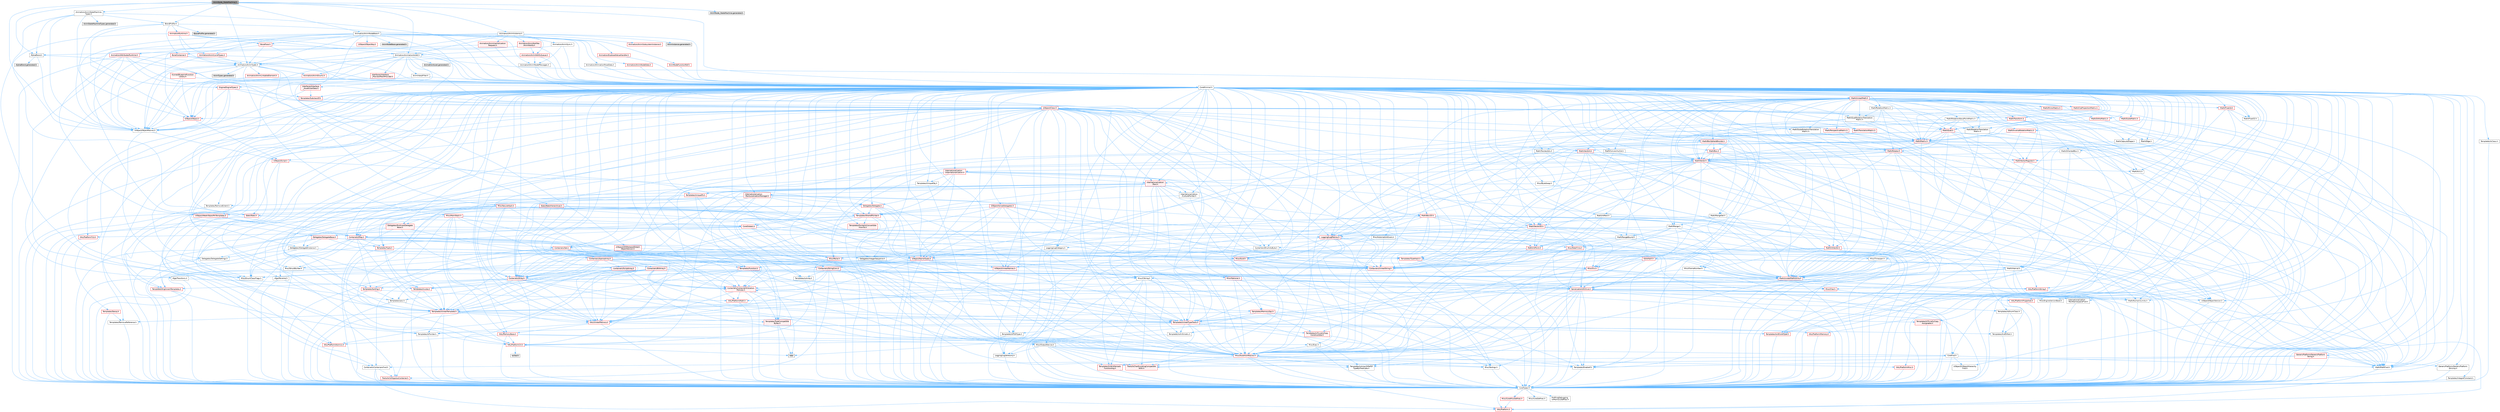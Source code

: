 digraph "AnimNode_StateMachine.h"
{
 // INTERACTIVE_SVG=YES
 // LATEX_PDF_SIZE
  bgcolor="transparent";
  edge [fontname=Helvetica,fontsize=10,labelfontname=Helvetica,labelfontsize=10];
  node [fontname=Helvetica,fontsize=10,shape=box,height=0.2,width=0.4];
  Node1 [id="Node000001",label="AnimNode_StateMachine.h",height=0.2,width=0.4,color="gray40", fillcolor="grey60", style="filled", fontcolor="black",tooltip=" "];
  Node1 -> Node2 [id="edge1_Node000001_Node000002",color="steelblue1",style="solid",tooltip=" "];
  Node2 [id="Node000002",label="CoreMinimal.h",height=0.2,width=0.4,color="grey40", fillcolor="white", style="filled",URL="$d7/d67/CoreMinimal_8h.html",tooltip=" "];
  Node2 -> Node3 [id="edge2_Node000002_Node000003",color="steelblue1",style="solid",tooltip=" "];
  Node3 [id="Node000003",label="CoreTypes.h",height=0.2,width=0.4,color="grey40", fillcolor="white", style="filled",URL="$dc/dec/CoreTypes_8h.html",tooltip=" "];
  Node3 -> Node4 [id="edge3_Node000003_Node000004",color="steelblue1",style="solid",tooltip=" "];
  Node4 [id="Node000004",label="HAL/Platform.h",height=0.2,width=0.4,color="red", fillcolor="#FFF0F0", style="filled",URL="$d9/dd0/Platform_8h.html",tooltip=" "];
  Node3 -> Node14 [id="edge4_Node000003_Node000014",color="steelblue1",style="solid",tooltip=" "];
  Node14 [id="Node000014",label="ProfilingDebugging\l/UMemoryDefines.h",height=0.2,width=0.4,color="grey40", fillcolor="white", style="filled",URL="$d2/da2/UMemoryDefines_8h.html",tooltip=" "];
  Node3 -> Node15 [id="edge5_Node000003_Node000015",color="steelblue1",style="solid",tooltip=" "];
  Node15 [id="Node000015",label="Misc/CoreMiscDefines.h",height=0.2,width=0.4,color="red", fillcolor="#FFF0F0", style="filled",URL="$da/d38/CoreMiscDefines_8h.html",tooltip=" "];
  Node15 -> Node4 [id="edge6_Node000015_Node000004",color="steelblue1",style="solid",tooltip=" "];
  Node3 -> Node16 [id="edge7_Node000003_Node000016",color="steelblue1",style="solid",tooltip=" "];
  Node16 [id="Node000016",label="Misc/CoreDefines.h",height=0.2,width=0.4,color="grey40", fillcolor="white", style="filled",URL="$d3/dd2/CoreDefines_8h.html",tooltip=" "];
  Node2 -> Node17 [id="edge8_Node000002_Node000017",color="steelblue1",style="solid",tooltip=" "];
  Node17 [id="Node000017",label="CoreFwd.h",height=0.2,width=0.4,color="grey40", fillcolor="white", style="filled",URL="$d1/d1e/CoreFwd_8h.html",tooltip=" "];
  Node17 -> Node3 [id="edge9_Node000017_Node000003",color="steelblue1",style="solid",tooltip=" "];
  Node17 -> Node18 [id="edge10_Node000017_Node000018",color="steelblue1",style="solid",tooltip=" "];
  Node18 [id="Node000018",label="Containers/ContainersFwd.h",height=0.2,width=0.4,color="grey40", fillcolor="white", style="filled",URL="$d4/d0a/ContainersFwd_8h.html",tooltip=" "];
  Node18 -> Node4 [id="edge11_Node000018_Node000004",color="steelblue1",style="solid",tooltip=" "];
  Node18 -> Node3 [id="edge12_Node000018_Node000003",color="steelblue1",style="solid",tooltip=" "];
  Node18 -> Node19 [id="edge13_Node000018_Node000019",color="steelblue1",style="solid",tooltip=" "];
  Node19 [id="Node000019",label="Traits/IsContiguousContainer.h",height=0.2,width=0.4,color="red", fillcolor="#FFF0F0", style="filled",URL="$d5/d3c/IsContiguousContainer_8h.html",tooltip=" "];
  Node19 -> Node3 [id="edge14_Node000019_Node000003",color="steelblue1",style="solid",tooltip=" "];
  Node17 -> Node22 [id="edge15_Node000017_Node000022",color="steelblue1",style="solid",tooltip=" "];
  Node22 [id="Node000022",label="Math/MathFwd.h",height=0.2,width=0.4,color="grey40", fillcolor="white", style="filled",URL="$d2/d10/MathFwd_8h.html",tooltip=" "];
  Node22 -> Node4 [id="edge16_Node000022_Node000004",color="steelblue1",style="solid",tooltip=" "];
  Node17 -> Node23 [id="edge17_Node000017_Node000023",color="steelblue1",style="solid",tooltip=" "];
  Node23 [id="Node000023",label="UObject/UObjectHierarchy\lFwd.h",height=0.2,width=0.4,color="grey40", fillcolor="white", style="filled",URL="$d3/d13/UObjectHierarchyFwd_8h.html",tooltip=" "];
  Node2 -> Node23 [id="edge18_Node000002_Node000023",color="steelblue1",style="solid",tooltip=" "];
  Node2 -> Node18 [id="edge19_Node000002_Node000018",color="steelblue1",style="solid",tooltip=" "];
  Node2 -> Node24 [id="edge20_Node000002_Node000024",color="steelblue1",style="solid",tooltip=" "];
  Node24 [id="Node000024",label="Misc/VarArgs.h",height=0.2,width=0.4,color="grey40", fillcolor="white", style="filled",URL="$d5/d6f/VarArgs_8h.html",tooltip=" "];
  Node24 -> Node3 [id="edge21_Node000024_Node000003",color="steelblue1",style="solid",tooltip=" "];
  Node2 -> Node25 [id="edge22_Node000002_Node000025",color="steelblue1",style="solid",tooltip=" "];
  Node25 [id="Node000025",label="Logging/LogVerbosity.h",height=0.2,width=0.4,color="grey40", fillcolor="white", style="filled",URL="$d2/d8f/LogVerbosity_8h.html",tooltip=" "];
  Node25 -> Node3 [id="edge23_Node000025_Node000003",color="steelblue1",style="solid",tooltip=" "];
  Node2 -> Node26 [id="edge24_Node000002_Node000026",color="steelblue1",style="solid",tooltip=" "];
  Node26 [id="Node000026",label="Misc/OutputDevice.h",height=0.2,width=0.4,color="grey40", fillcolor="white", style="filled",URL="$d7/d32/OutputDevice_8h.html",tooltip=" "];
  Node26 -> Node17 [id="edge25_Node000026_Node000017",color="steelblue1",style="solid",tooltip=" "];
  Node26 -> Node3 [id="edge26_Node000026_Node000003",color="steelblue1",style="solid",tooltip=" "];
  Node26 -> Node25 [id="edge27_Node000026_Node000025",color="steelblue1",style="solid",tooltip=" "];
  Node26 -> Node24 [id="edge28_Node000026_Node000024",color="steelblue1",style="solid",tooltip=" "];
  Node26 -> Node27 [id="edge29_Node000026_Node000027",color="steelblue1",style="solid",tooltip=" "];
  Node27 [id="Node000027",label="Templates/IsArrayOrRefOf\lTypeByPredicate.h",height=0.2,width=0.4,color="grey40", fillcolor="white", style="filled",URL="$d6/da1/IsArrayOrRefOfTypeByPredicate_8h.html",tooltip=" "];
  Node27 -> Node3 [id="edge30_Node000027_Node000003",color="steelblue1",style="solid",tooltip=" "];
  Node26 -> Node28 [id="edge31_Node000026_Node000028",color="steelblue1",style="solid",tooltip=" "];
  Node28 [id="Node000028",label="Templates/IsValidVariadic\lFunctionArg.h",height=0.2,width=0.4,color="red", fillcolor="#FFF0F0", style="filled",URL="$d0/dc8/IsValidVariadicFunctionArg_8h.html",tooltip=" "];
  Node28 -> Node3 [id="edge32_Node000028_Node000003",color="steelblue1",style="solid",tooltip=" "];
  Node26 -> Node30 [id="edge33_Node000026_Node000030",color="steelblue1",style="solid",tooltip=" "];
  Node30 [id="Node000030",label="Traits/IsCharEncodingCompatible\lWith.h",height=0.2,width=0.4,color="red", fillcolor="#FFF0F0", style="filled",URL="$df/dd1/IsCharEncodingCompatibleWith_8h.html",tooltip=" "];
  Node2 -> Node32 [id="edge34_Node000002_Node000032",color="steelblue1",style="solid",tooltip=" "];
  Node32 [id="Node000032",label="HAL/PlatformCrt.h",height=0.2,width=0.4,color="red", fillcolor="#FFF0F0", style="filled",URL="$d8/d75/PlatformCrt_8h.html",tooltip=" "];
  Node32 -> Node33 [id="edge35_Node000032_Node000033",color="steelblue1",style="solid",tooltip=" "];
  Node33 [id="Node000033",label="new",height=0.2,width=0.4,color="grey60", fillcolor="#E0E0E0", style="filled",tooltip=" "];
  Node32 -> Node34 [id="edge36_Node000032_Node000034",color="steelblue1",style="solid",tooltip=" "];
  Node34 [id="Node000034",label="wchar.h",height=0.2,width=0.4,color="grey60", fillcolor="#E0E0E0", style="filled",tooltip=" "];
  Node2 -> Node42 [id="edge37_Node000002_Node000042",color="steelblue1",style="solid",tooltip=" "];
  Node42 [id="Node000042",label="HAL/PlatformMisc.h",height=0.2,width=0.4,color="red", fillcolor="#FFF0F0", style="filled",URL="$d0/df5/PlatformMisc_8h.html",tooltip=" "];
  Node42 -> Node3 [id="edge38_Node000042_Node000003",color="steelblue1",style="solid",tooltip=" "];
  Node2 -> Node61 [id="edge39_Node000002_Node000061",color="steelblue1",style="solid",tooltip=" "];
  Node61 [id="Node000061",label="Misc/AssertionMacros.h",height=0.2,width=0.4,color="red", fillcolor="#FFF0F0", style="filled",URL="$d0/dfa/AssertionMacros_8h.html",tooltip=" "];
  Node61 -> Node3 [id="edge40_Node000061_Node000003",color="steelblue1",style="solid",tooltip=" "];
  Node61 -> Node4 [id="edge41_Node000061_Node000004",color="steelblue1",style="solid",tooltip=" "];
  Node61 -> Node42 [id="edge42_Node000061_Node000042",color="steelblue1",style="solid",tooltip=" "];
  Node61 -> Node62 [id="edge43_Node000061_Node000062",color="steelblue1",style="solid",tooltip=" "];
  Node62 [id="Node000062",label="Templates/EnableIf.h",height=0.2,width=0.4,color="grey40", fillcolor="white", style="filled",URL="$d7/d60/EnableIf_8h.html",tooltip=" "];
  Node62 -> Node3 [id="edge44_Node000062_Node000003",color="steelblue1",style="solid",tooltip=" "];
  Node61 -> Node27 [id="edge45_Node000061_Node000027",color="steelblue1",style="solid",tooltip=" "];
  Node61 -> Node28 [id="edge46_Node000061_Node000028",color="steelblue1",style="solid",tooltip=" "];
  Node61 -> Node30 [id="edge47_Node000061_Node000030",color="steelblue1",style="solid",tooltip=" "];
  Node61 -> Node24 [id="edge48_Node000061_Node000024",color="steelblue1",style="solid",tooltip=" "];
  Node2 -> Node70 [id="edge49_Node000002_Node000070",color="steelblue1",style="solid",tooltip=" "];
  Node70 [id="Node000070",label="Templates/IsPointer.h",height=0.2,width=0.4,color="grey40", fillcolor="white", style="filled",URL="$d7/d05/IsPointer_8h.html",tooltip=" "];
  Node70 -> Node3 [id="edge50_Node000070_Node000003",color="steelblue1",style="solid",tooltip=" "];
  Node2 -> Node71 [id="edge51_Node000002_Node000071",color="steelblue1",style="solid",tooltip=" "];
  Node71 [id="Node000071",label="HAL/PlatformMemory.h",height=0.2,width=0.4,color="red", fillcolor="#FFF0F0", style="filled",URL="$de/d68/PlatformMemory_8h.html",tooltip=" "];
  Node71 -> Node3 [id="edge52_Node000071_Node000003",color="steelblue1",style="solid",tooltip=" "];
  Node2 -> Node54 [id="edge53_Node000002_Node000054",color="steelblue1",style="solid",tooltip=" "];
  Node54 [id="Node000054",label="HAL/PlatformAtomics.h",height=0.2,width=0.4,color="red", fillcolor="#FFF0F0", style="filled",URL="$d3/d36/PlatformAtomics_8h.html",tooltip=" "];
  Node54 -> Node3 [id="edge54_Node000054_Node000003",color="steelblue1",style="solid",tooltip=" "];
  Node2 -> Node76 [id="edge55_Node000002_Node000076",color="steelblue1",style="solid",tooltip=" "];
  Node76 [id="Node000076",label="Misc/Exec.h",height=0.2,width=0.4,color="grey40", fillcolor="white", style="filled",URL="$de/ddb/Exec_8h.html",tooltip=" "];
  Node76 -> Node3 [id="edge56_Node000076_Node000003",color="steelblue1",style="solid",tooltip=" "];
  Node76 -> Node61 [id="edge57_Node000076_Node000061",color="steelblue1",style="solid",tooltip=" "];
  Node2 -> Node77 [id="edge58_Node000002_Node000077",color="steelblue1",style="solid",tooltip=" "];
  Node77 [id="Node000077",label="HAL/MemoryBase.h",height=0.2,width=0.4,color="red", fillcolor="#FFF0F0", style="filled",URL="$d6/d9f/MemoryBase_8h.html",tooltip=" "];
  Node77 -> Node3 [id="edge59_Node000077_Node000003",color="steelblue1",style="solid",tooltip=" "];
  Node77 -> Node54 [id="edge60_Node000077_Node000054",color="steelblue1",style="solid",tooltip=" "];
  Node77 -> Node32 [id="edge61_Node000077_Node000032",color="steelblue1",style="solid",tooltip=" "];
  Node77 -> Node76 [id="edge62_Node000077_Node000076",color="steelblue1",style="solid",tooltip=" "];
  Node77 -> Node26 [id="edge63_Node000077_Node000026",color="steelblue1",style="solid",tooltip=" "];
  Node2 -> Node87 [id="edge64_Node000002_Node000087",color="steelblue1",style="solid",tooltip=" "];
  Node87 [id="Node000087",label="HAL/UnrealMemory.h",height=0.2,width=0.4,color="red", fillcolor="#FFF0F0", style="filled",URL="$d9/d96/UnrealMemory_8h.html",tooltip=" "];
  Node87 -> Node3 [id="edge65_Node000087_Node000003",color="steelblue1",style="solid",tooltip=" "];
  Node87 -> Node77 [id="edge66_Node000087_Node000077",color="steelblue1",style="solid",tooltip=" "];
  Node87 -> Node71 [id="edge67_Node000087_Node000071",color="steelblue1",style="solid",tooltip=" "];
  Node87 -> Node70 [id="edge68_Node000087_Node000070",color="steelblue1",style="solid",tooltip=" "];
  Node2 -> Node89 [id="edge69_Node000002_Node000089",color="steelblue1",style="solid",tooltip=" "];
  Node89 [id="Node000089",label="Templates/IsArithmetic.h",height=0.2,width=0.4,color="grey40", fillcolor="white", style="filled",URL="$d2/d5d/IsArithmetic_8h.html",tooltip=" "];
  Node89 -> Node3 [id="edge70_Node000089_Node000003",color="steelblue1",style="solid",tooltip=" "];
  Node2 -> Node83 [id="edge71_Node000002_Node000083",color="steelblue1",style="solid",tooltip=" "];
  Node83 [id="Node000083",label="Templates/AndOrNot.h",height=0.2,width=0.4,color="grey40", fillcolor="white", style="filled",URL="$db/d0a/AndOrNot_8h.html",tooltip=" "];
  Node83 -> Node3 [id="edge72_Node000083_Node000003",color="steelblue1",style="solid",tooltip=" "];
  Node2 -> Node90 [id="edge73_Node000002_Node000090",color="steelblue1",style="solid",tooltip=" "];
  Node90 [id="Node000090",label="Templates/IsPODType.h",height=0.2,width=0.4,color="grey40", fillcolor="white", style="filled",URL="$d7/db1/IsPODType_8h.html",tooltip=" "];
  Node90 -> Node3 [id="edge74_Node000090_Node000003",color="steelblue1",style="solid",tooltip=" "];
  Node2 -> Node91 [id="edge75_Node000002_Node000091",color="steelblue1",style="solid",tooltip=" "];
  Node91 [id="Node000091",label="Templates/IsUECoreType.h",height=0.2,width=0.4,color="red", fillcolor="#FFF0F0", style="filled",URL="$d1/db8/IsUECoreType_8h.html",tooltip=" "];
  Node91 -> Node3 [id="edge76_Node000091_Node000003",color="steelblue1",style="solid",tooltip=" "];
  Node2 -> Node84 [id="edge77_Node000002_Node000084",color="steelblue1",style="solid",tooltip=" "];
  Node84 [id="Node000084",label="Templates/IsTriviallyCopy\lConstructible.h",height=0.2,width=0.4,color="red", fillcolor="#FFF0F0", style="filled",URL="$d3/d78/IsTriviallyCopyConstructible_8h.html",tooltip=" "];
  Node84 -> Node3 [id="edge78_Node000084_Node000003",color="steelblue1",style="solid",tooltip=" "];
  Node2 -> Node92 [id="edge79_Node000002_Node000092",color="steelblue1",style="solid",tooltip=" "];
  Node92 [id="Node000092",label="Templates/UnrealTypeTraits.h",height=0.2,width=0.4,color="red", fillcolor="#FFF0F0", style="filled",URL="$d2/d2d/UnrealTypeTraits_8h.html",tooltip=" "];
  Node92 -> Node3 [id="edge80_Node000092_Node000003",color="steelblue1",style="solid",tooltip=" "];
  Node92 -> Node70 [id="edge81_Node000092_Node000070",color="steelblue1",style="solid",tooltip=" "];
  Node92 -> Node61 [id="edge82_Node000092_Node000061",color="steelblue1",style="solid",tooltip=" "];
  Node92 -> Node83 [id="edge83_Node000092_Node000083",color="steelblue1",style="solid",tooltip=" "];
  Node92 -> Node62 [id="edge84_Node000092_Node000062",color="steelblue1",style="solid",tooltip=" "];
  Node92 -> Node89 [id="edge85_Node000092_Node000089",color="steelblue1",style="solid",tooltip=" "];
  Node92 -> Node90 [id="edge86_Node000092_Node000090",color="steelblue1",style="solid",tooltip=" "];
  Node92 -> Node91 [id="edge87_Node000092_Node000091",color="steelblue1",style="solid",tooltip=" "];
  Node92 -> Node84 [id="edge88_Node000092_Node000084",color="steelblue1",style="solid",tooltip=" "];
  Node2 -> Node62 [id="edge89_Node000002_Node000062",color="steelblue1",style="solid",tooltip=" "];
  Node2 -> Node94 [id="edge90_Node000002_Node000094",color="steelblue1",style="solid",tooltip=" "];
  Node94 [id="Node000094",label="Templates/RemoveReference.h",height=0.2,width=0.4,color="grey40", fillcolor="white", style="filled",URL="$da/dbe/RemoveReference_8h.html",tooltip=" "];
  Node94 -> Node3 [id="edge91_Node000094_Node000003",color="steelblue1",style="solid",tooltip=" "];
  Node2 -> Node95 [id="edge92_Node000002_Node000095",color="steelblue1",style="solid",tooltip=" "];
  Node95 [id="Node000095",label="Templates/IntegralConstant.h",height=0.2,width=0.4,color="grey40", fillcolor="white", style="filled",URL="$db/d1b/IntegralConstant_8h.html",tooltip=" "];
  Node95 -> Node3 [id="edge93_Node000095_Node000003",color="steelblue1",style="solid",tooltip=" "];
  Node2 -> Node96 [id="edge94_Node000002_Node000096",color="steelblue1",style="solid",tooltip=" "];
  Node96 [id="Node000096",label="Templates/IsClass.h",height=0.2,width=0.4,color="grey40", fillcolor="white", style="filled",URL="$db/dcb/IsClass_8h.html",tooltip=" "];
  Node96 -> Node3 [id="edge95_Node000096_Node000003",color="steelblue1",style="solid",tooltip=" "];
  Node2 -> Node97 [id="edge96_Node000002_Node000097",color="steelblue1",style="solid",tooltip=" "];
  Node97 [id="Node000097",label="Templates/TypeCompatible\lBytes.h",height=0.2,width=0.4,color="red", fillcolor="#FFF0F0", style="filled",URL="$df/d0a/TypeCompatibleBytes_8h.html",tooltip=" "];
  Node97 -> Node3 [id="edge97_Node000097_Node000003",color="steelblue1",style="solid",tooltip=" "];
  Node97 -> Node33 [id="edge98_Node000097_Node000033",color="steelblue1",style="solid",tooltip=" "];
  Node2 -> Node19 [id="edge99_Node000002_Node000019",color="steelblue1",style="solid",tooltip=" "];
  Node2 -> Node98 [id="edge100_Node000002_Node000098",color="steelblue1",style="solid",tooltip=" "];
  Node98 [id="Node000098",label="Templates/UnrealTemplate.h",height=0.2,width=0.4,color="red", fillcolor="#FFF0F0", style="filled",URL="$d4/d24/UnrealTemplate_8h.html",tooltip=" "];
  Node98 -> Node3 [id="edge101_Node000098_Node000003",color="steelblue1",style="solid",tooltip=" "];
  Node98 -> Node70 [id="edge102_Node000098_Node000070",color="steelblue1",style="solid",tooltip=" "];
  Node98 -> Node87 [id="edge103_Node000098_Node000087",color="steelblue1",style="solid",tooltip=" "];
  Node98 -> Node92 [id="edge104_Node000098_Node000092",color="steelblue1",style="solid",tooltip=" "];
  Node98 -> Node94 [id="edge105_Node000098_Node000094",color="steelblue1",style="solid",tooltip=" "];
  Node98 -> Node97 [id="edge106_Node000098_Node000097",color="steelblue1",style="solid",tooltip=" "];
  Node98 -> Node19 [id="edge107_Node000098_Node000019",color="steelblue1",style="solid",tooltip=" "];
  Node2 -> Node47 [id="edge108_Node000002_Node000047",color="steelblue1",style="solid",tooltip=" "];
  Node47 [id="Node000047",label="Math/NumericLimits.h",height=0.2,width=0.4,color="grey40", fillcolor="white", style="filled",URL="$df/d1b/NumericLimits_8h.html",tooltip=" "];
  Node47 -> Node3 [id="edge109_Node000047_Node000003",color="steelblue1",style="solid",tooltip=" "];
  Node2 -> Node102 [id="edge110_Node000002_Node000102",color="steelblue1",style="solid",tooltip=" "];
  Node102 [id="Node000102",label="HAL/PlatformMath.h",height=0.2,width=0.4,color="red", fillcolor="#FFF0F0", style="filled",URL="$dc/d53/PlatformMath_8h.html",tooltip=" "];
  Node102 -> Node3 [id="edge111_Node000102_Node000003",color="steelblue1",style="solid",tooltip=" "];
  Node2 -> Node85 [id="edge112_Node000002_Node000085",color="steelblue1",style="solid",tooltip=" "];
  Node85 [id="Node000085",label="Templates/IsTriviallyCopy\lAssignable.h",height=0.2,width=0.4,color="red", fillcolor="#FFF0F0", style="filled",URL="$d2/df2/IsTriviallyCopyAssignable_8h.html",tooltip=" "];
  Node85 -> Node3 [id="edge113_Node000085_Node000003",color="steelblue1",style="solid",tooltip=" "];
  Node2 -> Node110 [id="edge114_Node000002_Node000110",color="steelblue1",style="solid",tooltip=" "];
  Node110 [id="Node000110",label="Templates/MemoryOps.h",height=0.2,width=0.4,color="red", fillcolor="#FFF0F0", style="filled",URL="$db/dea/MemoryOps_8h.html",tooltip=" "];
  Node110 -> Node3 [id="edge115_Node000110_Node000003",color="steelblue1",style="solid",tooltip=" "];
  Node110 -> Node87 [id="edge116_Node000110_Node000087",color="steelblue1",style="solid",tooltip=" "];
  Node110 -> Node85 [id="edge117_Node000110_Node000085",color="steelblue1",style="solid",tooltip=" "];
  Node110 -> Node84 [id="edge118_Node000110_Node000084",color="steelblue1",style="solid",tooltip=" "];
  Node110 -> Node92 [id="edge119_Node000110_Node000092",color="steelblue1",style="solid",tooltip=" "];
  Node110 -> Node33 [id="edge120_Node000110_Node000033",color="steelblue1",style="solid",tooltip=" "];
  Node2 -> Node111 [id="edge121_Node000002_Node000111",color="steelblue1",style="solid",tooltip=" "];
  Node111 [id="Node000111",label="Containers/ContainerAllocation\lPolicies.h",height=0.2,width=0.4,color="red", fillcolor="#FFF0F0", style="filled",URL="$d7/dff/ContainerAllocationPolicies_8h.html",tooltip=" "];
  Node111 -> Node3 [id="edge122_Node000111_Node000003",color="steelblue1",style="solid",tooltip=" "];
  Node111 -> Node111 [id="edge123_Node000111_Node000111",color="steelblue1",style="solid",tooltip=" "];
  Node111 -> Node102 [id="edge124_Node000111_Node000102",color="steelblue1",style="solid",tooltip=" "];
  Node111 -> Node87 [id="edge125_Node000111_Node000087",color="steelblue1",style="solid",tooltip=" "];
  Node111 -> Node47 [id="edge126_Node000111_Node000047",color="steelblue1",style="solid",tooltip=" "];
  Node111 -> Node61 [id="edge127_Node000111_Node000061",color="steelblue1",style="solid",tooltip=" "];
  Node111 -> Node110 [id="edge128_Node000111_Node000110",color="steelblue1",style="solid",tooltip=" "];
  Node111 -> Node97 [id="edge129_Node000111_Node000097",color="steelblue1",style="solid",tooltip=" "];
  Node2 -> Node114 [id="edge130_Node000002_Node000114",color="steelblue1",style="solid",tooltip=" "];
  Node114 [id="Node000114",label="Templates/IsEnumClass.h",height=0.2,width=0.4,color="grey40", fillcolor="white", style="filled",URL="$d7/d15/IsEnumClass_8h.html",tooltip=" "];
  Node114 -> Node3 [id="edge131_Node000114_Node000003",color="steelblue1",style="solid",tooltip=" "];
  Node114 -> Node83 [id="edge132_Node000114_Node000083",color="steelblue1",style="solid",tooltip=" "];
  Node2 -> Node115 [id="edge133_Node000002_Node000115",color="steelblue1",style="solid",tooltip=" "];
  Node115 [id="Node000115",label="HAL/PlatformProperties.h",height=0.2,width=0.4,color="red", fillcolor="#FFF0F0", style="filled",URL="$d9/db0/PlatformProperties_8h.html",tooltip=" "];
  Node115 -> Node3 [id="edge134_Node000115_Node000003",color="steelblue1",style="solid",tooltip=" "];
  Node2 -> Node118 [id="edge135_Node000002_Node000118",color="steelblue1",style="solid",tooltip=" "];
  Node118 [id="Node000118",label="Misc/EngineVersionBase.h",height=0.2,width=0.4,color="grey40", fillcolor="white", style="filled",URL="$d5/d2b/EngineVersionBase_8h.html",tooltip=" "];
  Node118 -> Node3 [id="edge136_Node000118_Node000003",color="steelblue1",style="solid",tooltip=" "];
  Node2 -> Node119 [id="edge137_Node000002_Node000119",color="steelblue1",style="solid",tooltip=" "];
  Node119 [id="Node000119",label="Internationalization\l/TextNamespaceFwd.h",height=0.2,width=0.4,color="grey40", fillcolor="white", style="filled",URL="$d8/d97/TextNamespaceFwd_8h.html",tooltip=" "];
  Node119 -> Node3 [id="edge138_Node000119_Node000003",color="steelblue1",style="solid",tooltip=" "];
  Node2 -> Node120 [id="edge139_Node000002_Node000120",color="steelblue1",style="solid",tooltip=" "];
  Node120 [id="Node000120",label="Serialization/Archive.h",height=0.2,width=0.4,color="red", fillcolor="#FFF0F0", style="filled",URL="$d7/d3b/Archive_8h.html",tooltip=" "];
  Node120 -> Node17 [id="edge140_Node000120_Node000017",color="steelblue1",style="solid",tooltip=" "];
  Node120 -> Node3 [id="edge141_Node000120_Node000003",color="steelblue1",style="solid",tooltip=" "];
  Node120 -> Node115 [id="edge142_Node000120_Node000115",color="steelblue1",style="solid",tooltip=" "];
  Node120 -> Node119 [id="edge143_Node000120_Node000119",color="steelblue1",style="solid",tooltip=" "];
  Node120 -> Node22 [id="edge144_Node000120_Node000022",color="steelblue1",style="solid",tooltip=" "];
  Node120 -> Node61 [id="edge145_Node000120_Node000061",color="steelblue1",style="solid",tooltip=" "];
  Node120 -> Node118 [id="edge146_Node000120_Node000118",color="steelblue1",style="solid",tooltip=" "];
  Node120 -> Node24 [id="edge147_Node000120_Node000024",color="steelblue1",style="solid",tooltip=" "];
  Node120 -> Node62 [id="edge148_Node000120_Node000062",color="steelblue1",style="solid",tooltip=" "];
  Node120 -> Node27 [id="edge149_Node000120_Node000027",color="steelblue1",style="solid",tooltip=" "];
  Node120 -> Node114 [id="edge150_Node000120_Node000114",color="steelblue1",style="solid",tooltip=" "];
  Node120 -> Node28 [id="edge151_Node000120_Node000028",color="steelblue1",style="solid",tooltip=" "];
  Node120 -> Node98 [id="edge152_Node000120_Node000098",color="steelblue1",style="solid",tooltip=" "];
  Node120 -> Node30 [id="edge153_Node000120_Node000030",color="steelblue1",style="solid",tooltip=" "];
  Node120 -> Node123 [id="edge154_Node000120_Node000123",color="steelblue1",style="solid",tooltip=" "];
  Node123 [id="Node000123",label="UObject/ObjectVersion.h",height=0.2,width=0.4,color="grey40", fillcolor="white", style="filled",URL="$da/d63/ObjectVersion_8h.html",tooltip=" "];
  Node123 -> Node3 [id="edge155_Node000123_Node000003",color="steelblue1",style="solid",tooltip=" "];
  Node2 -> Node124 [id="edge156_Node000002_Node000124",color="steelblue1",style="solid",tooltip=" "];
  Node124 [id="Node000124",label="Templates/Less.h",height=0.2,width=0.4,color="grey40", fillcolor="white", style="filled",URL="$de/dc8/Less_8h.html",tooltip=" "];
  Node124 -> Node3 [id="edge157_Node000124_Node000003",color="steelblue1",style="solid",tooltip=" "];
  Node124 -> Node98 [id="edge158_Node000124_Node000098",color="steelblue1",style="solid",tooltip=" "];
  Node2 -> Node125 [id="edge159_Node000002_Node000125",color="steelblue1",style="solid",tooltip=" "];
  Node125 [id="Node000125",label="Templates/Sorting.h",height=0.2,width=0.4,color="red", fillcolor="#FFF0F0", style="filled",URL="$d3/d9e/Sorting_8h.html",tooltip=" "];
  Node125 -> Node3 [id="edge160_Node000125_Node000003",color="steelblue1",style="solid",tooltip=" "];
  Node125 -> Node102 [id="edge161_Node000125_Node000102",color="steelblue1",style="solid",tooltip=" "];
  Node125 -> Node124 [id="edge162_Node000125_Node000124",color="steelblue1",style="solid",tooltip=" "];
  Node2 -> Node136 [id="edge163_Node000002_Node000136",color="steelblue1",style="solid",tooltip=" "];
  Node136 [id="Node000136",label="Misc/Char.h",height=0.2,width=0.4,color="red", fillcolor="#FFF0F0", style="filled",URL="$d0/d58/Char_8h.html",tooltip=" "];
  Node136 -> Node3 [id="edge164_Node000136_Node000003",color="steelblue1",style="solid",tooltip=" "];
  Node2 -> Node139 [id="edge165_Node000002_Node000139",color="steelblue1",style="solid",tooltip=" "];
  Node139 [id="Node000139",label="GenericPlatform/GenericPlatform\lStricmp.h",height=0.2,width=0.4,color="grey40", fillcolor="white", style="filled",URL="$d2/d86/GenericPlatformStricmp_8h.html",tooltip=" "];
  Node139 -> Node3 [id="edge166_Node000139_Node000003",color="steelblue1",style="solid",tooltip=" "];
  Node2 -> Node140 [id="edge167_Node000002_Node000140",color="steelblue1",style="solid",tooltip=" "];
  Node140 [id="Node000140",label="GenericPlatform/GenericPlatform\lString.h",height=0.2,width=0.4,color="red", fillcolor="#FFF0F0", style="filled",URL="$dd/d20/GenericPlatformString_8h.html",tooltip=" "];
  Node140 -> Node3 [id="edge168_Node000140_Node000003",color="steelblue1",style="solid",tooltip=" "];
  Node140 -> Node139 [id="edge169_Node000140_Node000139",color="steelblue1",style="solid",tooltip=" "];
  Node140 -> Node62 [id="edge170_Node000140_Node000062",color="steelblue1",style="solid",tooltip=" "];
  Node140 -> Node30 [id="edge171_Node000140_Node000030",color="steelblue1",style="solid",tooltip=" "];
  Node2 -> Node73 [id="edge172_Node000002_Node000073",color="steelblue1",style="solid",tooltip=" "];
  Node73 [id="Node000073",label="HAL/PlatformString.h",height=0.2,width=0.4,color="red", fillcolor="#FFF0F0", style="filled",URL="$db/db5/PlatformString_8h.html",tooltip=" "];
  Node73 -> Node3 [id="edge173_Node000073_Node000003",color="steelblue1",style="solid",tooltip=" "];
  Node2 -> Node143 [id="edge174_Node000002_Node000143",color="steelblue1",style="solid",tooltip=" "];
  Node143 [id="Node000143",label="Misc/CString.h",height=0.2,width=0.4,color="grey40", fillcolor="white", style="filled",URL="$d2/d49/CString_8h.html",tooltip=" "];
  Node143 -> Node3 [id="edge175_Node000143_Node000003",color="steelblue1",style="solid",tooltip=" "];
  Node143 -> Node32 [id="edge176_Node000143_Node000032",color="steelblue1",style="solid",tooltip=" "];
  Node143 -> Node73 [id="edge177_Node000143_Node000073",color="steelblue1",style="solid",tooltip=" "];
  Node143 -> Node61 [id="edge178_Node000143_Node000061",color="steelblue1",style="solid",tooltip=" "];
  Node143 -> Node136 [id="edge179_Node000143_Node000136",color="steelblue1",style="solid",tooltip=" "];
  Node143 -> Node24 [id="edge180_Node000143_Node000024",color="steelblue1",style="solid",tooltip=" "];
  Node143 -> Node27 [id="edge181_Node000143_Node000027",color="steelblue1",style="solid",tooltip=" "];
  Node143 -> Node28 [id="edge182_Node000143_Node000028",color="steelblue1",style="solid",tooltip=" "];
  Node143 -> Node30 [id="edge183_Node000143_Node000030",color="steelblue1",style="solid",tooltip=" "];
  Node2 -> Node144 [id="edge184_Node000002_Node000144",color="steelblue1",style="solid",tooltip=" "];
  Node144 [id="Node000144",label="Misc/Crc.h",height=0.2,width=0.4,color="red", fillcolor="#FFF0F0", style="filled",URL="$d4/dd2/Crc_8h.html",tooltip=" "];
  Node144 -> Node3 [id="edge185_Node000144_Node000003",color="steelblue1",style="solid",tooltip=" "];
  Node144 -> Node73 [id="edge186_Node000144_Node000073",color="steelblue1",style="solid",tooltip=" "];
  Node144 -> Node61 [id="edge187_Node000144_Node000061",color="steelblue1",style="solid",tooltip=" "];
  Node144 -> Node143 [id="edge188_Node000144_Node000143",color="steelblue1",style="solid",tooltip=" "];
  Node144 -> Node136 [id="edge189_Node000144_Node000136",color="steelblue1",style="solid",tooltip=" "];
  Node144 -> Node92 [id="edge190_Node000144_Node000092",color="steelblue1",style="solid",tooltip=" "];
  Node2 -> Node135 [id="edge191_Node000002_Node000135",color="steelblue1",style="solid",tooltip=" "];
  Node135 [id="Node000135",label="Math/UnrealMathUtility.h",height=0.2,width=0.4,color="red", fillcolor="#FFF0F0", style="filled",URL="$db/db8/UnrealMathUtility_8h.html",tooltip=" "];
  Node135 -> Node3 [id="edge192_Node000135_Node000003",color="steelblue1",style="solid",tooltip=" "];
  Node135 -> Node61 [id="edge193_Node000135_Node000061",color="steelblue1",style="solid",tooltip=" "];
  Node135 -> Node102 [id="edge194_Node000135_Node000102",color="steelblue1",style="solid",tooltip=" "];
  Node135 -> Node22 [id="edge195_Node000135_Node000022",color="steelblue1",style="solid",tooltip=" "];
  Node2 -> Node145 [id="edge196_Node000002_Node000145",color="steelblue1",style="solid",tooltip=" "];
  Node145 [id="Node000145",label="Containers/UnrealString.h",height=0.2,width=0.4,color="red", fillcolor="#FFF0F0", style="filled",URL="$d5/dba/UnrealString_8h.html",tooltip=" "];
  Node2 -> Node149 [id="edge197_Node000002_Node000149",color="steelblue1",style="solid",tooltip=" "];
  Node149 [id="Node000149",label="Containers/Array.h",height=0.2,width=0.4,color="red", fillcolor="#FFF0F0", style="filled",URL="$df/dd0/Array_8h.html",tooltip=" "];
  Node149 -> Node3 [id="edge198_Node000149_Node000003",color="steelblue1",style="solid",tooltip=" "];
  Node149 -> Node61 [id="edge199_Node000149_Node000061",color="steelblue1",style="solid",tooltip=" "];
  Node149 -> Node87 [id="edge200_Node000149_Node000087",color="steelblue1",style="solid",tooltip=" "];
  Node149 -> Node92 [id="edge201_Node000149_Node000092",color="steelblue1",style="solid",tooltip=" "];
  Node149 -> Node98 [id="edge202_Node000149_Node000098",color="steelblue1",style="solid",tooltip=" "];
  Node149 -> Node111 [id="edge203_Node000149_Node000111",color="steelblue1",style="solid",tooltip=" "];
  Node149 -> Node120 [id="edge204_Node000149_Node000120",color="steelblue1",style="solid",tooltip=" "];
  Node149 -> Node128 [id="edge205_Node000149_Node000128",color="steelblue1",style="solid",tooltip=" "];
  Node128 [id="Node000128",label="Templates/Invoke.h",height=0.2,width=0.4,color="red", fillcolor="#FFF0F0", style="filled",URL="$d7/deb/Invoke_8h.html",tooltip=" "];
  Node128 -> Node3 [id="edge206_Node000128_Node000003",color="steelblue1",style="solid",tooltip=" "];
  Node128 -> Node98 [id="edge207_Node000128_Node000098",color="steelblue1",style="solid",tooltip=" "];
  Node149 -> Node124 [id="edge208_Node000149_Node000124",color="steelblue1",style="solid",tooltip=" "];
  Node149 -> Node125 [id="edge209_Node000149_Node000125",color="steelblue1",style="solid",tooltip=" "];
  Node149 -> Node172 [id="edge210_Node000149_Node000172",color="steelblue1",style="solid",tooltip=" "];
  Node172 [id="Node000172",label="Templates/AlignmentTemplates.h",height=0.2,width=0.4,color="red", fillcolor="#FFF0F0", style="filled",URL="$dd/d32/AlignmentTemplates_8h.html",tooltip=" "];
  Node172 -> Node3 [id="edge211_Node000172_Node000003",color="steelblue1",style="solid",tooltip=" "];
  Node172 -> Node70 [id="edge212_Node000172_Node000070",color="steelblue1",style="solid",tooltip=" "];
  Node2 -> Node173 [id="edge213_Node000002_Node000173",color="steelblue1",style="solid",tooltip=" "];
  Node173 [id="Node000173",label="Misc/FrameNumber.h",height=0.2,width=0.4,color="grey40", fillcolor="white", style="filled",URL="$dd/dbd/FrameNumber_8h.html",tooltip=" "];
  Node173 -> Node3 [id="edge214_Node000173_Node000003",color="steelblue1",style="solid",tooltip=" "];
  Node173 -> Node47 [id="edge215_Node000173_Node000047",color="steelblue1",style="solid",tooltip=" "];
  Node173 -> Node135 [id="edge216_Node000173_Node000135",color="steelblue1",style="solid",tooltip=" "];
  Node173 -> Node62 [id="edge217_Node000173_Node000062",color="steelblue1",style="solid",tooltip=" "];
  Node173 -> Node92 [id="edge218_Node000173_Node000092",color="steelblue1",style="solid",tooltip=" "];
  Node2 -> Node174 [id="edge219_Node000002_Node000174",color="steelblue1",style="solid",tooltip=" "];
  Node174 [id="Node000174",label="Misc/Timespan.h",height=0.2,width=0.4,color="grey40", fillcolor="white", style="filled",URL="$da/dd9/Timespan_8h.html",tooltip=" "];
  Node174 -> Node3 [id="edge220_Node000174_Node000003",color="steelblue1",style="solid",tooltip=" "];
  Node174 -> Node175 [id="edge221_Node000174_Node000175",color="steelblue1",style="solid",tooltip=" "];
  Node175 [id="Node000175",label="Math/Interval.h",height=0.2,width=0.4,color="grey40", fillcolor="white", style="filled",URL="$d1/d55/Interval_8h.html",tooltip=" "];
  Node175 -> Node3 [id="edge222_Node000175_Node000003",color="steelblue1",style="solid",tooltip=" "];
  Node175 -> Node89 [id="edge223_Node000175_Node000089",color="steelblue1",style="solid",tooltip=" "];
  Node175 -> Node92 [id="edge224_Node000175_Node000092",color="steelblue1",style="solid",tooltip=" "];
  Node175 -> Node47 [id="edge225_Node000175_Node000047",color="steelblue1",style="solid",tooltip=" "];
  Node175 -> Node135 [id="edge226_Node000175_Node000135",color="steelblue1",style="solid",tooltip=" "];
  Node174 -> Node135 [id="edge227_Node000174_Node000135",color="steelblue1",style="solid",tooltip=" "];
  Node174 -> Node61 [id="edge228_Node000174_Node000061",color="steelblue1",style="solid",tooltip=" "];
  Node2 -> Node176 [id="edge229_Node000002_Node000176",color="steelblue1",style="solid",tooltip=" "];
  Node176 [id="Node000176",label="Containers/StringConv.h",height=0.2,width=0.4,color="red", fillcolor="#FFF0F0", style="filled",URL="$d3/ddf/StringConv_8h.html",tooltip=" "];
  Node176 -> Node3 [id="edge230_Node000176_Node000003",color="steelblue1",style="solid",tooltip=" "];
  Node176 -> Node61 [id="edge231_Node000176_Node000061",color="steelblue1",style="solid",tooltip=" "];
  Node176 -> Node111 [id="edge232_Node000176_Node000111",color="steelblue1",style="solid",tooltip=" "];
  Node176 -> Node149 [id="edge233_Node000176_Node000149",color="steelblue1",style="solid",tooltip=" "];
  Node176 -> Node143 [id="edge234_Node000176_Node000143",color="steelblue1",style="solid",tooltip=" "];
  Node176 -> Node177 [id="edge235_Node000176_Node000177",color="steelblue1",style="solid",tooltip=" "];
  Node177 [id="Node000177",label="Templates/IsArray.h",height=0.2,width=0.4,color="grey40", fillcolor="white", style="filled",URL="$d8/d8d/IsArray_8h.html",tooltip=" "];
  Node177 -> Node3 [id="edge236_Node000177_Node000003",color="steelblue1",style="solid",tooltip=" "];
  Node176 -> Node98 [id="edge237_Node000176_Node000098",color="steelblue1",style="solid",tooltip=" "];
  Node176 -> Node92 [id="edge238_Node000176_Node000092",color="steelblue1",style="solid",tooltip=" "];
  Node176 -> Node30 [id="edge239_Node000176_Node000030",color="steelblue1",style="solid",tooltip=" "];
  Node176 -> Node19 [id="edge240_Node000176_Node000019",color="steelblue1",style="solid",tooltip=" "];
  Node2 -> Node178 [id="edge241_Node000002_Node000178",color="steelblue1",style="solid",tooltip=" "];
  Node178 [id="Node000178",label="UObject/UnrealNames.h",height=0.2,width=0.4,color="red", fillcolor="#FFF0F0", style="filled",URL="$d8/db1/UnrealNames_8h.html",tooltip=" "];
  Node178 -> Node3 [id="edge242_Node000178_Node000003",color="steelblue1",style="solid",tooltip=" "];
  Node2 -> Node180 [id="edge243_Node000002_Node000180",color="steelblue1",style="solid",tooltip=" "];
  Node180 [id="Node000180",label="UObject/NameTypes.h",height=0.2,width=0.4,color="red", fillcolor="#FFF0F0", style="filled",URL="$d6/d35/NameTypes_8h.html",tooltip=" "];
  Node180 -> Node3 [id="edge244_Node000180_Node000003",color="steelblue1",style="solid",tooltip=" "];
  Node180 -> Node61 [id="edge245_Node000180_Node000061",color="steelblue1",style="solid",tooltip=" "];
  Node180 -> Node87 [id="edge246_Node000180_Node000087",color="steelblue1",style="solid",tooltip=" "];
  Node180 -> Node92 [id="edge247_Node000180_Node000092",color="steelblue1",style="solid",tooltip=" "];
  Node180 -> Node98 [id="edge248_Node000180_Node000098",color="steelblue1",style="solid",tooltip=" "];
  Node180 -> Node145 [id="edge249_Node000180_Node000145",color="steelblue1",style="solid",tooltip=" "];
  Node180 -> Node176 [id="edge250_Node000180_Node000176",color="steelblue1",style="solid",tooltip=" "];
  Node180 -> Node178 [id="edge251_Node000180_Node000178",color="steelblue1",style="solid",tooltip=" "];
  Node2 -> Node188 [id="edge252_Node000002_Node000188",color="steelblue1",style="solid",tooltip=" "];
  Node188 [id="Node000188",label="Misc/Parse.h",height=0.2,width=0.4,color="red", fillcolor="#FFF0F0", style="filled",URL="$dc/d71/Parse_8h.html",tooltip=" "];
  Node188 -> Node145 [id="edge253_Node000188_Node000145",color="steelblue1",style="solid",tooltip=" "];
  Node188 -> Node3 [id="edge254_Node000188_Node000003",color="steelblue1",style="solid",tooltip=" "];
  Node188 -> Node32 [id="edge255_Node000188_Node000032",color="steelblue1",style="solid",tooltip=" "];
  Node188 -> Node49 [id="edge256_Node000188_Node000049",color="steelblue1",style="solid",tooltip=" "];
  Node49 [id="Node000049",label="Misc/EnumClassFlags.h",height=0.2,width=0.4,color="grey40", fillcolor="white", style="filled",URL="$d8/de7/EnumClassFlags_8h.html",tooltip=" "];
  Node188 -> Node189 [id="edge257_Node000188_Node000189",color="steelblue1",style="solid",tooltip=" "];
  Node189 [id="Node000189",label="Templates/Function.h",height=0.2,width=0.4,color="red", fillcolor="#FFF0F0", style="filled",URL="$df/df5/Function_8h.html",tooltip=" "];
  Node189 -> Node3 [id="edge258_Node000189_Node000003",color="steelblue1",style="solid",tooltip=" "];
  Node189 -> Node61 [id="edge259_Node000189_Node000061",color="steelblue1",style="solid",tooltip=" "];
  Node189 -> Node87 [id="edge260_Node000189_Node000087",color="steelblue1",style="solid",tooltip=" "];
  Node189 -> Node92 [id="edge261_Node000189_Node000092",color="steelblue1",style="solid",tooltip=" "];
  Node189 -> Node128 [id="edge262_Node000189_Node000128",color="steelblue1",style="solid",tooltip=" "];
  Node189 -> Node98 [id="edge263_Node000189_Node000098",color="steelblue1",style="solid",tooltip=" "];
  Node189 -> Node135 [id="edge264_Node000189_Node000135",color="steelblue1",style="solid",tooltip=" "];
  Node189 -> Node33 [id="edge265_Node000189_Node000033",color="steelblue1",style="solid",tooltip=" "];
  Node2 -> Node172 [id="edge266_Node000002_Node000172",color="steelblue1",style="solid",tooltip=" "];
  Node2 -> Node191 [id="edge267_Node000002_Node000191",color="steelblue1",style="solid",tooltip=" "];
  Node191 [id="Node000191",label="Misc/StructBuilder.h",height=0.2,width=0.4,color="grey40", fillcolor="white", style="filled",URL="$d9/db3/StructBuilder_8h.html",tooltip=" "];
  Node191 -> Node3 [id="edge268_Node000191_Node000003",color="steelblue1",style="solid",tooltip=" "];
  Node191 -> Node135 [id="edge269_Node000191_Node000135",color="steelblue1",style="solid",tooltip=" "];
  Node191 -> Node172 [id="edge270_Node000191_Node000172",color="steelblue1",style="solid",tooltip=" "];
  Node2 -> Node104 [id="edge271_Node000002_Node000104",color="steelblue1",style="solid",tooltip=" "];
  Node104 [id="Node000104",label="Templates/Decay.h",height=0.2,width=0.4,color="red", fillcolor="#FFF0F0", style="filled",URL="$dd/d0f/Decay_8h.html",tooltip=" "];
  Node104 -> Node3 [id="edge272_Node000104_Node000003",color="steelblue1",style="solid",tooltip=" "];
  Node104 -> Node94 [id="edge273_Node000104_Node000094",color="steelblue1",style="solid",tooltip=" "];
  Node2 -> Node192 [id="edge274_Node000002_Node000192",color="steelblue1",style="solid",tooltip=" "];
  Node192 [id="Node000192",label="Templates/PointerIsConvertible\lFromTo.h",height=0.2,width=0.4,color="red", fillcolor="#FFF0F0", style="filled",URL="$d6/d65/PointerIsConvertibleFromTo_8h.html",tooltip=" "];
  Node192 -> Node3 [id="edge275_Node000192_Node000003",color="steelblue1",style="solid",tooltip=" "];
  Node2 -> Node128 [id="edge276_Node000002_Node000128",color="steelblue1",style="solid",tooltip=" "];
  Node2 -> Node189 [id="edge277_Node000002_Node000189",color="steelblue1",style="solid",tooltip=" "];
  Node2 -> Node161 [id="edge278_Node000002_Node000161",color="steelblue1",style="solid",tooltip=" "];
  Node161 [id="Node000161",label="Templates/TypeHash.h",height=0.2,width=0.4,color="red", fillcolor="#FFF0F0", style="filled",URL="$d1/d62/TypeHash_8h.html",tooltip=" "];
  Node161 -> Node3 [id="edge279_Node000161_Node000003",color="steelblue1",style="solid",tooltip=" "];
  Node161 -> Node144 [id="edge280_Node000161_Node000144",color="steelblue1",style="solid",tooltip=" "];
  Node2 -> Node193 [id="edge281_Node000002_Node000193",color="steelblue1",style="solid",tooltip=" "];
  Node193 [id="Node000193",label="Containers/ScriptArray.h",height=0.2,width=0.4,color="red", fillcolor="#FFF0F0", style="filled",URL="$dc/daf/ScriptArray_8h.html",tooltip=" "];
  Node193 -> Node3 [id="edge282_Node000193_Node000003",color="steelblue1",style="solid",tooltip=" "];
  Node193 -> Node61 [id="edge283_Node000193_Node000061",color="steelblue1",style="solid",tooltip=" "];
  Node193 -> Node87 [id="edge284_Node000193_Node000087",color="steelblue1",style="solid",tooltip=" "];
  Node193 -> Node111 [id="edge285_Node000193_Node000111",color="steelblue1",style="solid",tooltip=" "];
  Node193 -> Node149 [id="edge286_Node000193_Node000149",color="steelblue1",style="solid",tooltip=" "];
  Node2 -> Node194 [id="edge287_Node000002_Node000194",color="steelblue1",style="solid",tooltip=" "];
  Node194 [id="Node000194",label="Containers/BitArray.h",height=0.2,width=0.4,color="red", fillcolor="#FFF0F0", style="filled",URL="$d1/de4/BitArray_8h.html",tooltip=" "];
  Node194 -> Node111 [id="edge288_Node000194_Node000111",color="steelblue1",style="solid",tooltip=" "];
  Node194 -> Node3 [id="edge289_Node000194_Node000003",color="steelblue1",style="solid",tooltip=" "];
  Node194 -> Node54 [id="edge290_Node000194_Node000054",color="steelblue1",style="solid",tooltip=" "];
  Node194 -> Node87 [id="edge291_Node000194_Node000087",color="steelblue1",style="solid",tooltip=" "];
  Node194 -> Node135 [id="edge292_Node000194_Node000135",color="steelblue1",style="solid",tooltip=" "];
  Node194 -> Node61 [id="edge293_Node000194_Node000061",color="steelblue1",style="solid",tooltip=" "];
  Node194 -> Node49 [id="edge294_Node000194_Node000049",color="steelblue1",style="solid",tooltip=" "];
  Node194 -> Node120 [id="edge295_Node000194_Node000120",color="steelblue1",style="solid",tooltip=" "];
  Node194 -> Node62 [id="edge296_Node000194_Node000062",color="steelblue1",style="solid",tooltip=" "];
  Node194 -> Node128 [id="edge297_Node000194_Node000128",color="steelblue1",style="solid",tooltip=" "];
  Node194 -> Node98 [id="edge298_Node000194_Node000098",color="steelblue1",style="solid",tooltip=" "];
  Node194 -> Node92 [id="edge299_Node000194_Node000092",color="steelblue1",style="solid",tooltip=" "];
  Node2 -> Node195 [id="edge300_Node000002_Node000195",color="steelblue1",style="solid",tooltip=" "];
  Node195 [id="Node000195",label="Containers/SparseArray.h",height=0.2,width=0.4,color="red", fillcolor="#FFF0F0", style="filled",URL="$d5/dbf/SparseArray_8h.html",tooltip=" "];
  Node195 -> Node3 [id="edge301_Node000195_Node000003",color="steelblue1",style="solid",tooltip=" "];
  Node195 -> Node61 [id="edge302_Node000195_Node000061",color="steelblue1",style="solid",tooltip=" "];
  Node195 -> Node87 [id="edge303_Node000195_Node000087",color="steelblue1",style="solid",tooltip=" "];
  Node195 -> Node92 [id="edge304_Node000195_Node000092",color="steelblue1",style="solid",tooltip=" "];
  Node195 -> Node98 [id="edge305_Node000195_Node000098",color="steelblue1",style="solid",tooltip=" "];
  Node195 -> Node111 [id="edge306_Node000195_Node000111",color="steelblue1",style="solid",tooltip=" "];
  Node195 -> Node124 [id="edge307_Node000195_Node000124",color="steelblue1",style="solid",tooltip=" "];
  Node195 -> Node149 [id="edge308_Node000195_Node000149",color="steelblue1",style="solid",tooltip=" "];
  Node195 -> Node135 [id="edge309_Node000195_Node000135",color="steelblue1",style="solid",tooltip=" "];
  Node195 -> Node193 [id="edge310_Node000195_Node000193",color="steelblue1",style="solid",tooltip=" "];
  Node195 -> Node194 [id="edge311_Node000195_Node000194",color="steelblue1",style="solid",tooltip=" "];
  Node195 -> Node145 [id="edge312_Node000195_Node000145",color="steelblue1",style="solid",tooltip=" "];
  Node2 -> Node211 [id="edge313_Node000002_Node000211",color="steelblue1",style="solid",tooltip=" "];
  Node211 [id="Node000211",label="Containers/Set.h",height=0.2,width=0.4,color="red", fillcolor="#FFF0F0", style="filled",URL="$d4/d45/Set_8h.html",tooltip=" "];
  Node211 -> Node111 [id="edge314_Node000211_Node000111",color="steelblue1",style="solid",tooltip=" "];
  Node211 -> Node195 [id="edge315_Node000211_Node000195",color="steelblue1",style="solid",tooltip=" "];
  Node211 -> Node18 [id="edge316_Node000211_Node000018",color="steelblue1",style="solid",tooltip=" "];
  Node211 -> Node135 [id="edge317_Node000211_Node000135",color="steelblue1",style="solid",tooltip=" "];
  Node211 -> Node61 [id="edge318_Node000211_Node000061",color="steelblue1",style="solid",tooltip=" "];
  Node211 -> Node191 [id="edge319_Node000211_Node000191",color="steelblue1",style="solid",tooltip=" "];
  Node211 -> Node189 [id="edge320_Node000211_Node000189",color="steelblue1",style="solid",tooltip=" "];
  Node211 -> Node125 [id="edge321_Node000211_Node000125",color="steelblue1",style="solid",tooltip=" "];
  Node211 -> Node161 [id="edge322_Node000211_Node000161",color="steelblue1",style="solid",tooltip=" "];
  Node211 -> Node98 [id="edge323_Node000211_Node000098",color="steelblue1",style="solid",tooltip=" "];
  Node2 -> Node214 [id="edge324_Node000002_Node000214",color="steelblue1",style="solid",tooltip=" "];
  Node214 [id="Node000214",label="Algo/Reverse.h",height=0.2,width=0.4,color="grey40", fillcolor="white", style="filled",URL="$d5/d93/Reverse_8h.html",tooltip=" "];
  Node214 -> Node3 [id="edge325_Node000214_Node000003",color="steelblue1",style="solid",tooltip=" "];
  Node214 -> Node98 [id="edge326_Node000214_Node000098",color="steelblue1",style="solid",tooltip=" "];
  Node2 -> Node215 [id="edge327_Node000002_Node000215",color="steelblue1",style="solid",tooltip=" "];
  Node215 [id="Node000215",label="Containers/Map.h",height=0.2,width=0.4,color="red", fillcolor="#FFF0F0", style="filled",URL="$df/d79/Map_8h.html",tooltip=" "];
  Node215 -> Node3 [id="edge328_Node000215_Node000003",color="steelblue1",style="solid",tooltip=" "];
  Node215 -> Node214 [id="edge329_Node000215_Node000214",color="steelblue1",style="solid",tooltip=" "];
  Node215 -> Node211 [id="edge330_Node000215_Node000211",color="steelblue1",style="solid",tooltip=" "];
  Node215 -> Node145 [id="edge331_Node000215_Node000145",color="steelblue1",style="solid",tooltip=" "];
  Node215 -> Node61 [id="edge332_Node000215_Node000061",color="steelblue1",style="solid",tooltip=" "];
  Node215 -> Node191 [id="edge333_Node000215_Node000191",color="steelblue1",style="solid",tooltip=" "];
  Node215 -> Node189 [id="edge334_Node000215_Node000189",color="steelblue1",style="solid",tooltip=" "];
  Node215 -> Node125 [id="edge335_Node000215_Node000125",color="steelblue1",style="solid",tooltip=" "];
  Node215 -> Node216 [id="edge336_Node000215_Node000216",color="steelblue1",style="solid",tooltip=" "];
  Node216 [id="Node000216",label="Templates/Tuple.h",height=0.2,width=0.4,color="red", fillcolor="#FFF0F0", style="filled",URL="$d2/d4f/Tuple_8h.html",tooltip=" "];
  Node216 -> Node3 [id="edge337_Node000216_Node000003",color="steelblue1",style="solid",tooltip=" "];
  Node216 -> Node98 [id="edge338_Node000216_Node000098",color="steelblue1",style="solid",tooltip=" "];
  Node216 -> Node217 [id="edge339_Node000216_Node000217",color="steelblue1",style="solid",tooltip=" "];
  Node217 [id="Node000217",label="Delegates/IntegerSequence.h",height=0.2,width=0.4,color="grey40", fillcolor="white", style="filled",URL="$d2/dcc/IntegerSequence_8h.html",tooltip=" "];
  Node217 -> Node3 [id="edge340_Node000217_Node000003",color="steelblue1",style="solid",tooltip=" "];
  Node216 -> Node128 [id="edge341_Node000216_Node000128",color="steelblue1",style="solid",tooltip=" "];
  Node216 -> Node161 [id="edge342_Node000216_Node000161",color="steelblue1",style="solid",tooltip=" "];
  Node215 -> Node98 [id="edge343_Node000215_Node000098",color="steelblue1",style="solid",tooltip=" "];
  Node215 -> Node92 [id="edge344_Node000215_Node000092",color="steelblue1",style="solid",tooltip=" "];
  Node2 -> Node219 [id="edge345_Node000002_Node000219",color="steelblue1",style="solid",tooltip=" "];
  Node219 [id="Node000219",label="Math/IntPoint.h",height=0.2,width=0.4,color="red", fillcolor="#FFF0F0", style="filled",URL="$d3/df7/IntPoint_8h.html",tooltip=" "];
  Node219 -> Node3 [id="edge346_Node000219_Node000003",color="steelblue1",style="solid",tooltip=" "];
  Node219 -> Node61 [id="edge347_Node000219_Node000061",color="steelblue1",style="solid",tooltip=" "];
  Node219 -> Node188 [id="edge348_Node000219_Node000188",color="steelblue1",style="solid",tooltip=" "];
  Node219 -> Node22 [id="edge349_Node000219_Node000022",color="steelblue1",style="solid",tooltip=" "];
  Node219 -> Node135 [id="edge350_Node000219_Node000135",color="steelblue1",style="solid",tooltip=" "];
  Node219 -> Node145 [id="edge351_Node000219_Node000145",color="steelblue1",style="solid",tooltip=" "];
  Node219 -> Node161 [id="edge352_Node000219_Node000161",color="steelblue1",style="solid",tooltip=" "];
  Node2 -> Node221 [id="edge353_Node000002_Node000221",color="steelblue1",style="solid",tooltip=" "];
  Node221 [id="Node000221",label="Math/IntVector.h",height=0.2,width=0.4,color="red", fillcolor="#FFF0F0", style="filled",URL="$d7/d44/IntVector_8h.html",tooltip=" "];
  Node221 -> Node3 [id="edge354_Node000221_Node000003",color="steelblue1",style="solid",tooltip=" "];
  Node221 -> Node144 [id="edge355_Node000221_Node000144",color="steelblue1",style="solid",tooltip=" "];
  Node221 -> Node188 [id="edge356_Node000221_Node000188",color="steelblue1",style="solid",tooltip=" "];
  Node221 -> Node22 [id="edge357_Node000221_Node000022",color="steelblue1",style="solid",tooltip=" "];
  Node221 -> Node135 [id="edge358_Node000221_Node000135",color="steelblue1",style="solid",tooltip=" "];
  Node221 -> Node145 [id="edge359_Node000221_Node000145",color="steelblue1",style="solid",tooltip=" "];
  Node2 -> Node222 [id="edge360_Node000002_Node000222",color="steelblue1",style="solid",tooltip=" "];
  Node222 [id="Node000222",label="Logging/LogCategory.h",height=0.2,width=0.4,color="grey40", fillcolor="white", style="filled",URL="$d9/d36/LogCategory_8h.html",tooltip=" "];
  Node222 -> Node3 [id="edge361_Node000222_Node000003",color="steelblue1",style="solid",tooltip=" "];
  Node222 -> Node25 [id="edge362_Node000222_Node000025",color="steelblue1",style="solid",tooltip=" "];
  Node222 -> Node180 [id="edge363_Node000222_Node000180",color="steelblue1",style="solid",tooltip=" "];
  Node2 -> Node223 [id="edge364_Node000002_Node000223",color="steelblue1",style="solid",tooltip=" "];
  Node223 [id="Node000223",label="Logging/LogMacros.h",height=0.2,width=0.4,color="red", fillcolor="#FFF0F0", style="filled",URL="$d0/d16/LogMacros_8h.html",tooltip=" "];
  Node223 -> Node145 [id="edge365_Node000223_Node000145",color="steelblue1",style="solid",tooltip=" "];
  Node223 -> Node3 [id="edge366_Node000223_Node000003",color="steelblue1",style="solid",tooltip=" "];
  Node223 -> Node222 [id="edge367_Node000223_Node000222",color="steelblue1",style="solid",tooltip=" "];
  Node223 -> Node25 [id="edge368_Node000223_Node000025",color="steelblue1",style="solid",tooltip=" "];
  Node223 -> Node61 [id="edge369_Node000223_Node000061",color="steelblue1",style="solid",tooltip=" "];
  Node223 -> Node24 [id="edge370_Node000223_Node000024",color="steelblue1",style="solid",tooltip=" "];
  Node223 -> Node62 [id="edge371_Node000223_Node000062",color="steelblue1",style="solid",tooltip=" "];
  Node223 -> Node27 [id="edge372_Node000223_Node000027",color="steelblue1",style="solid",tooltip=" "];
  Node223 -> Node28 [id="edge373_Node000223_Node000028",color="steelblue1",style="solid",tooltip=" "];
  Node223 -> Node30 [id="edge374_Node000223_Node000030",color="steelblue1",style="solid",tooltip=" "];
  Node2 -> Node226 [id="edge375_Node000002_Node000226",color="steelblue1",style="solid",tooltip=" "];
  Node226 [id="Node000226",label="Math/Vector2D.h",height=0.2,width=0.4,color="red", fillcolor="#FFF0F0", style="filled",URL="$d3/db0/Vector2D_8h.html",tooltip=" "];
  Node226 -> Node3 [id="edge376_Node000226_Node000003",color="steelblue1",style="solid",tooltip=" "];
  Node226 -> Node22 [id="edge377_Node000226_Node000022",color="steelblue1",style="solid",tooltip=" "];
  Node226 -> Node61 [id="edge378_Node000226_Node000061",color="steelblue1",style="solid",tooltip=" "];
  Node226 -> Node144 [id="edge379_Node000226_Node000144",color="steelblue1",style="solid",tooltip=" "];
  Node226 -> Node135 [id="edge380_Node000226_Node000135",color="steelblue1",style="solid",tooltip=" "];
  Node226 -> Node145 [id="edge381_Node000226_Node000145",color="steelblue1",style="solid",tooltip=" "];
  Node226 -> Node188 [id="edge382_Node000226_Node000188",color="steelblue1",style="solid",tooltip=" "];
  Node226 -> Node219 [id="edge383_Node000226_Node000219",color="steelblue1",style="solid",tooltip=" "];
  Node226 -> Node223 [id="edge384_Node000226_Node000223",color="steelblue1",style="solid",tooltip=" "];
  Node2 -> Node230 [id="edge385_Node000002_Node000230",color="steelblue1",style="solid",tooltip=" "];
  Node230 [id="Node000230",label="Math/IntRect.h",height=0.2,width=0.4,color="grey40", fillcolor="white", style="filled",URL="$d7/d53/IntRect_8h.html",tooltip=" "];
  Node230 -> Node3 [id="edge386_Node000230_Node000003",color="steelblue1",style="solid",tooltip=" "];
  Node230 -> Node22 [id="edge387_Node000230_Node000022",color="steelblue1",style="solid",tooltip=" "];
  Node230 -> Node135 [id="edge388_Node000230_Node000135",color="steelblue1",style="solid",tooltip=" "];
  Node230 -> Node145 [id="edge389_Node000230_Node000145",color="steelblue1",style="solid",tooltip=" "];
  Node230 -> Node219 [id="edge390_Node000230_Node000219",color="steelblue1",style="solid",tooltip=" "];
  Node230 -> Node226 [id="edge391_Node000230_Node000226",color="steelblue1",style="solid",tooltip=" "];
  Node2 -> Node231 [id="edge392_Node000002_Node000231",color="steelblue1",style="solid",tooltip=" "];
  Node231 [id="Node000231",label="Misc/ByteSwap.h",height=0.2,width=0.4,color="grey40", fillcolor="white", style="filled",URL="$dc/dd7/ByteSwap_8h.html",tooltip=" "];
  Node231 -> Node3 [id="edge393_Node000231_Node000003",color="steelblue1",style="solid",tooltip=" "];
  Node231 -> Node32 [id="edge394_Node000231_Node000032",color="steelblue1",style="solid",tooltip=" "];
  Node2 -> Node160 [id="edge395_Node000002_Node000160",color="steelblue1",style="solid",tooltip=" "];
  Node160 [id="Node000160",label="Containers/EnumAsByte.h",height=0.2,width=0.4,color="grey40", fillcolor="white", style="filled",URL="$d6/d9a/EnumAsByte_8h.html",tooltip=" "];
  Node160 -> Node3 [id="edge396_Node000160_Node000003",color="steelblue1",style="solid",tooltip=" "];
  Node160 -> Node90 [id="edge397_Node000160_Node000090",color="steelblue1",style="solid",tooltip=" "];
  Node160 -> Node161 [id="edge398_Node000160_Node000161",color="steelblue1",style="solid",tooltip=" "];
  Node2 -> Node232 [id="edge399_Node000002_Node000232",color="steelblue1",style="solid",tooltip=" "];
  Node232 [id="Node000232",label="HAL/PlatformTLS.h",height=0.2,width=0.4,color="red", fillcolor="#FFF0F0", style="filled",URL="$d0/def/PlatformTLS_8h.html",tooltip=" "];
  Node232 -> Node3 [id="edge400_Node000232_Node000003",color="steelblue1",style="solid",tooltip=" "];
  Node2 -> Node235 [id="edge401_Node000002_Node000235",color="steelblue1",style="solid",tooltip=" "];
  Node235 [id="Node000235",label="CoreGlobals.h",height=0.2,width=0.4,color="red", fillcolor="#FFF0F0", style="filled",URL="$d5/d8c/CoreGlobals_8h.html",tooltip=" "];
  Node235 -> Node145 [id="edge402_Node000235_Node000145",color="steelblue1",style="solid",tooltip=" "];
  Node235 -> Node3 [id="edge403_Node000235_Node000003",color="steelblue1",style="solid",tooltip=" "];
  Node235 -> Node232 [id="edge404_Node000235_Node000232",color="steelblue1",style="solid",tooltip=" "];
  Node235 -> Node223 [id="edge405_Node000235_Node000223",color="steelblue1",style="solid",tooltip=" "];
  Node235 -> Node49 [id="edge406_Node000235_Node000049",color="steelblue1",style="solid",tooltip=" "];
  Node235 -> Node26 [id="edge407_Node000235_Node000026",color="steelblue1",style="solid",tooltip=" "];
  Node235 -> Node180 [id="edge408_Node000235_Node000180",color="steelblue1",style="solid",tooltip=" "];
  Node2 -> Node236 [id="edge409_Node000002_Node000236",color="steelblue1",style="solid",tooltip=" "];
  Node236 [id="Node000236",label="Templates/SharedPointer.h",height=0.2,width=0.4,color="red", fillcolor="#FFF0F0", style="filled",URL="$d2/d17/SharedPointer_8h.html",tooltip=" "];
  Node236 -> Node3 [id="edge410_Node000236_Node000003",color="steelblue1",style="solid",tooltip=" "];
  Node236 -> Node192 [id="edge411_Node000236_Node000192",color="steelblue1",style="solid",tooltip=" "];
  Node236 -> Node61 [id="edge412_Node000236_Node000061",color="steelblue1",style="solid",tooltip=" "];
  Node236 -> Node87 [id="edge413_Node000236_Node000087",color="steelblue1",style="solid",tooltip=" "];
  Node236 -> Node149 [id="edge414_Node000236_Node000149",color="steelblue1",style="solid",tooltip=" "];
  Node236 -> Node215 [id="edge415_Node000236_Node000215",color="steelblue1",style="solid",tooltip=" "];
  Node236 -> Node235 [id="edge416_Node000236_Node000235",color="steelblue1",style="solid",tooltip=" "];
  Node2 -> Node241 [id="edge417_Node000002_Node000241",color="steelblue1",style="solid",tooltip=" "];
  Node241 [id="Node000241",label="Internationalization\l/CulturePointer.h",height=0.2,width=0.4,color="grey40", fillcolor="white", style="filled",URL="$d6/dbe/CulturePointer_8h.html",tooltip=" "];
  Node241 -> Node3 [id="edge418_Node000241_Node000003",color="steelblue1",style="solid",tooltip=" "];
  Node241 -> Node236 [id="edge419_Node000241_Node000236",color="steelblue1",style="solid",tooltip=" "];
  Node2 -> Node242 [id="edge420_Node000002_Node000242",color="steelblue1",style="solid",tooltip=" "];
  Node242 [id="Node000242",label="UObject/WeakObjectPtrTemplates.h",height=0.2,width=0.4,color="red", fillcolor="#FFF0F0", style="filled",URL="$d8/d3b/WeakObjectPtrTemplates_8h.html",tooltip=" "];
  Node242 -> Node3 [id="edge421_Node000242_Node000003",color="steelblue1",style="solid",tooltip=" "];
  Node242 -> Node215 [id="edge422_Node000242_Node000215",color="steelblue1",style="solid",tooltip=" "];
  Node2 -> Node245 [id="edge423_Node000002_Node000245",color="steelblue1",style="solid",tooltip=" "];
  Node245 [id="Node000245",label="Delegates/DelegateSettings.h",height=0.2,width=0.4,color="grey40", fillcolor="white", style="filled",URL="$d0/d97/DelegateSettings_8h.html",tooltip=" "];
  Node245 -> Node3 [id="edge424_Node000245_Node000003",color="steelblue1",style="solid",tooltip=" "];
  Node2 -> Node246 [id="edge425_Node000002_Node000246",color="steelblue1",style="solid",tooltip=" "];
  Node246 [id="Node000246",label="Delegates/IDelegateInstance.h",height=0.2,width=0.4,color="grey40", fillcolor="white", style="filled",URL="$d2/d10/IDelegateInstance_8h.html",tooltip=" "];
  Node246 -> Node3 [id="edge426_Node000246_Node000003",color="steelblue1",style="solid",tooltip=" "];
  Node246 -> Node161 [id="edge427_Node000246_Node000161",color="steelblue1",style="solid",tooltip=" "];
  Node246 -> Node180 [id="edge428_Node000246_Node000180",color="steelblue1",style="solid",tooltip=" "];
  Node246 -> Node245 [id="edge429_Node000246_Node000245",color="steelblue1",style="solid",tooltip=" "];
  Node2 -> Node247 [id="edge430_Node000002_Node000247",color="steelblue1",style="solid",tooltip=" "];
  Node247 [id="Node000247",label="Delegates/DelegateBase.h",height=0.2,width=0.4,color="red", fillcolor="#FFF0F0", style="filled",URL="$da/d67/DelegateBase_8h.html",tooltip=" "];
  Node247 -> Node3 [id="edge431_Node000247_Node000003",color="steelblue1",style="solid",tooltip=" "];
  Node247 -> Node111 [id="edge432_Node000247_Node000111",color="steelblue1",style="solid",tooltip=" "];
  Node247 -> Node135 [id="edge433_Node000247_Node000135",color="steelblue1",style="solid",tooltip=" "];
  Node247 -> Node180 [id="edge434_Node000247_Node000180",color="steelblue1",style="solid",tooltip=" "];
  Node247 -> Node245 [id="edge435_Node000247_Node000245",color="steelblue1",style="solid",tooltip=" "];
  Node247 -> Node246 [id="edge436_Node000247_Node000246",color="steelblue1",style="solid",tooltip=" "];
  Node2 -> Node255 [id="edge437_Node000002_Node000255",color="steelblue1",style="solid",tooltip=" "];
  Node255 [id="Node000255",label="Delegates/MulticastDelegate\lBase.h",height=0.2,width=0.4,color="red", fillcolor="#FFF0F0", style="filled",URL="$db/d16/MulticastDelegateBase_8h.html",tooltip=" "];
  Node255 -> Node3 [id="edge438_Node000255_Node000003",color="steelblue1",style="solid",tooltip=" "];
  Node255 -> Node111 [id="edge439_Node000255_Node000111",color="steelblue1",style="solid",tooltip=" "];
  Node255 -> Node149 [id="edge440_Node000255_Node000149",color="steelblue1",style="solid",tooltip=" "];
  Node255 -> Node135 [id="edge441_Node000255_Node000135",color="steelblue1",style="solid",tooltip=" "];
  Node255 -> Node246 [id="edge442_Node000255_Node000246",color="steelblue1",style="solid",tooltip=" "];
  Node255 -> Node247 [id="edge443_Node000255_Node000247",color="steelblue1",style="solid",tooltip=" "];
  Node2 -> Node217 [id="edge444_Node000002_Node000217",color="steelblue1",style="solid",tooltip=" "];
  Node2 -> Node216 [id="edge445_Node000002_Node000216",color="steelblue1",style="solid",tooltip=" "];
  Node2 -> Node256 [id="edge446_Node000002_Node000256",color="steelblue1",style="solid",tooltip=" "];
  Node256 [id="Node000256",label="UObject/ScriptDelegates.h",height=0.2,width=0.4,color="red", fillcolor="#FFF0F0", style="filled",URL="$de/d81/ScriptDelegates_8h.html",tooltip=" "];
  Node256 -> Node149 [id="edge447_Node000256_Node000149",color="steelblue1",style="solid",tooltip=" "];
  Node256 -> Node111 [id="edge448_Node000256_Node000111",color="steelblue1",style="solid",tooltip=" "];
  Node256 -> Node145 [id="edge449_Node000256_Node000145",color="steelblue1",style="solid",tooltip=" "];
  Node256 -> Node61 [id="edge450_Node000256_Node000061",color="steelblue1",style="solid",tooltip=" "];
  Node256 -> Node236 [id="edge451_Node000256_Node000236",color="steelblue1",style="solid",tooltip=" "];
  Node256 -> Node161 [id="edge452_Node000256_Node000161",color="steelblue1",style="solid",tooltip=" "];
  Node256 -> Node92 [id="edge453_Node000256_Node000092",color="steelblue1",style="solid",tooltip=" "];
  Node256 -> Node180 [id="edge454_Node000256_Node000180",color="steelblue1",style="solid",tooltip=" "];
  Node2 -> Node258 [id="edge455_Node000002_Node000258",color="steelblue1",style="solid",tooltip=" "];
  Node258 [id="Node000258",label="Delegates/Delegate.h",height=0.2,width=0.4,color="red", fillcolor="#FFF0F0", style="filled",URL="$d4/d80/Delegate_8h.html",tooltip=" "];
  Node258 -> Node3 [id="edge456_Node000258_Node000003",color="steelblue1",style="solid",tooltip=" "];
  Node258 -> Node61 [id="edge457_Node000258_Node000061",color="steelblue1",style="solid",tooltip=" "];
  Node258 -> Node180 [id="edge458_Node000258_Node000180",color="steelblue1",style="solid",tooltip=" "];
  Node258 -> Node236 [id="edge459_Node000258_Node000236",color="steelblue1",style="solid",tooltip=" "];
  Node258 -> Node242 [id="edge460_Node000258_Node000242",color="steelblue1",style="solid",tooltip=" "];
  Node258 -> Node255 [id="edge461_Node000258_Node000255",color="steelblue1",style="solid",tooltip=" "];
  Node258 -> Node217 [id="edge462_Node000258_Node000217",color="steelblue1",style="solid",tooltip=" "];
  Node2 -> Node263 [id="edge463_Node000002_Node000263",color="steelblue1",style="solid",tooltip=" "];
  Node263 [id="Node000263",label="Internationalization\l/TextLocalizationManager.h",height=0.2,width=0.4,color="red", fillcolor="#FFF0F0", style="filled",URL="$d5/d2e/TextLocalizationManager_8h.html",tooltip=" "];
  Node263 -> Node149 [id="edge464_Node000263_Node000149",color="steelblue1",style="solid",tooltip=" "];
  Node263 -> Node111 [id="edge465_Node000263_Node000111",color="steelblue1",style="solid",tooltip=" "];
  Node263 -> Node215 [id="edge466_Node000263_Node000215",color="steelblue1",style="solid",tooltip=" "];
  Node263 -> Node211 [id="edge467_Node000263_Node000211",color="steelblue1",style="solid",tooltip=" "];
  Node263 -> Node145 [id="edge468_Node000263_Node000145",color="steelblue1",style="solid",tooltip=" "];
  Node263 -> Node3 [id="edge469_Node000263_Node000003",color="steelblue1",style="solid",tooltip=" "];
  Node263 -> Node258 [id="edge470_Node000263_Node000258",color="steelblue1",style="solid",tooltip=" "];
  Node263 -> Node144 [id="edge471_Node000263_Node000144",color="steelblue1",style="solid",tooltip=" "];
  Node263 -> Node49 [id="edge472_Node000263_Node000049",color="steelblue1",style="solid",tooltip=" "];
  Node263 -> Node189 [id="edge473_Node000263_Node000189",color="steelblue1",style="solid",tooltip=" "];
  Node263 -> Node236 [id="edge474_Node000263_Node000236",color="steelblue1",style="solid",tooltip=" "];
  Node2 -> Node204 [id="edge475_Node000002_Node000204",color="steelblue1",style="solid",tooltip=" "];
  Node204 [id="Node000204",label="Misc/Optional.h",height=0.2,width=0.4,color="red", fillcolor="#FFF0F0", style="filled",URL="$d2/dae/Optional_8h.html",tooltip=" "];
  Node204 -> Node3 [id="edge476_Node000204_Node000003",color="steelblue1",style="solid",tooltip=" "];
  Node204 -> Node61 [id="edge477_Node000204_Node000061",color="steelblue1",style="solid",tooltip=" "];
  Node204 -> Node110 [id="edge478_Node000204_Node000110",color="steelblue1",style="solid",tooltip=" "];
  Node204 -> Node98 [id="edge479_Node000204_Node000098",color="steelblue1",style="solid",tooltip=" "];
  Node204 -> Node120 [id="edge480_Node000204_Node000120",color="steelblue1",style="solid",tooltip=" "];
  Node2 -> Node177 [id="edge481_Node000002_Node000177",color="steelblue1",style="solid",tooltip=" "];
  Node2 -> Node209 [id="edge482_Node000002_Node000209",color="steelblue1",style="solid",tooltip=" "];
  Node209 [id="Node000209",label="Templates/RemoveExtent.h",height=0.2,width=0.4,color="grey40", fillcolor="white", style="filled",URL="$dc/de9/RemoveExtent_8h.html",tooltip=" "];
  Node209 -> Node3 [id="edge483_Node000209_Node000003",color="steelblue1",style="solid",tooltip=" "];
  Node2 -> Node208 [id="edge484_Node000002_Node000208",color="steelblue1",style="solid",tooltip=" "];
  Node208 [id="Node000208",label="Templates/UniquePtr.h",height=0.2,width=0.4,color="red", fillcolor="#FFF0F0", style="filled",URL="$de/d1a/UniquePtr_8h.html",tooltip=" "];
  Node208 -> Node3 [id="edge485_Node000208_Node000003",color="steelblue1",style="solid",tooltip=" "];
  Node208 -> Node98 [id="edge486_Node000208_Node000098",color="steelblue1",style="solid",tooltip=" "];
  Node208 -> Node177 [id="edge487_Node000208_Node000177",color="steelblue1",style="solid",tooltip=" "];
  Node208 -> Node209 [id="edge488_Node000208_Node000209",color="steelblue1",style="solid",tooltip=" "];
  Node2 -> Node270 [id="edge489_Node000002_Node000270",color="steelblue1",style="solid",tooltip=" "];
  Node270 [id="Node000270",label="Internationalization\l/Text.h",height=0.2,width=0.4,color="red", fillcolor="#FFF0F0", style="filled",URL="$d6/d35/Text_8h.html",tooltip=" "];
  Node270 -> Node3 [id="edge490_Node000270_Node000003",color="steelblue1",style="solid",tooltip=" "];
  Node270 -> Node54 [id="edge491_Node000270_Node000054",color="steelblue1",style="solid",tooltip=" "];
  Node270 -> Node61 [id="edge492_Node000270_Node000061",color="steelblue1",style="solid",tooltip=" "];
  Node270 -> Node49 [id="edge493_Node000270_Node000049",color="steelblue1",style="solid",tooltip=" "];
  Node270 -> Node92 [id="edge494_Node000270_Node000092",color="steelblue1",style="solid",tooltip=" "];
  Node270 -> Node149 [id="edge495_Node000270_Node000149",color="steelblue1",style="solid",tooltip=" "];
  Node270 -> Node145 [id="edge496_Node000270_Node000145",color="steelblue1",style="solid",tooltip=" "];
  Node270 -> Node160 [id="edge497_Node000270_Node000160",color="steelblue1",style="solid",tooltip=" "];
  Node270 -> Node236 [id="edge498_Node000270_Node000236",color="steelblue1",style="solid",tooltip=" "];
  Node270 -> Node241 [id="edge499_Node000270_Node000241",color="steelblue1",style="solid",tooltip=" "];
  Node270 -> Node263 [id="edge500_Node000270_Node000263",color="steelblue1",style="solid",tooltip=" "];
  Node270 -> Node204 [id="edge501_Node000270_Node000204",color="steelblue1",style="solid",tooltip=" "];
  Node270 -> Node208 [id="edge502_Node000270_Node000208",color="steelblue1",style="solid",tooltip=" "];
  Node2 -> Node207 [id="edge503_Node000002_Node000207",color="steelblue1",style="solid",tooltip=" "];
  Node207 [id="Node000207",label="Templates/UniqueObj.h",height=0.2,width=0.4,color="grey40", fillcolor="white", style="filled",URL="$da/d95/UniqueObj_8h.html",tooltip=" "];
  Node207 -> Node3 [id="edge504_Node000207_Node000003",color="steelblue1",style="solid",tooltip=" "];
  Node207 -> Node208 [id="edge505_Node000207_Node000208",color="steelblue1",style="solid",tooltip=" "];
  Node2 -> Node276 [id="edge506_Node000002_Node000276",color="steelblue1",style="solid",tooltip=" "];
  Node276 [id="Node000276",label="Internationalization\l/Internationalization.h",height=0.2,width=0.4,color="red", fillcolor="#FFF0F0", style="filled",URL="$da/de4/Internationalization_8h.html",tooltip=" "];
  Node276 -> Node149 [id="edge507_Node000276_Node000149",color="steelblue1",style="solid",tooltip=" "];
  Node276 -> Node145 [id="edge508_Node000276_Node000145",color="steelblue1",style="solid",tooltip=" "];
  Node276 -> Node3 [id="edge509_Node000276_Node000003",color="steelblue1",style="solid",tooltip=" "];
  Node276 -> Node258 [id="edge510_Node000276_Node000258",color="steelblue1",style="solid",tooltip=" "];
  Node276 -> Node241 [id="edge511_Node000276_Node000241",color="steelblue1",style="solid",tooltip=" "];
  Node276 -> Node270 [id="edge512_Node000276_Node000270",color="steelblue1",style="solid",tooltip=" "];
  Node276 -> Node236 [id="edge513_Node000276_Node000236",color="steelblue1",style="solid",tooltip=" "];
  Node276 -> Node216 [id="edge514_Node000276_Node000216",color="steelblue1",style="solid",tooltip=" "];
  Node276 -> Node207 [id="edge515_Node000276_Node000207",color="steelblue1",style="solid",tooltip=" "];
  Node276 -> Node180 [id="edge516_Node000276_Node000180",color="steelblue1",style="solid",tooltip=" "];
  Node2 -> Node277 [id="edge517_Node000002_Node000277",color="steelblue1",style="solid",tooltip=" "];
  Node277 [id="Node000277",label="Math/Vector.h",height=0.2,width=0.4,color="red", fillcolor="#FFF0F0", style="filled",URL="$d6/dbe/Vector_8h.html",tooltip=" "];
  Node277 -> Node3 [id="edge518_Node000277_Node000003",color="steelblue1",style="solid",tooltip=" "];
  Node277 -> Node61 [id="edge519_Node000277_Node000061",color="steelblue1",style="solid",tooltip=" "];
  Node277 -> Node22 [id="edge520_Node000277_Node000022",color="steelblue1",style="solid",tooltip=" "];
  Node277 -> Node47 [id="edge521_Node000277_Node000047",color="steelblue1",style="solid",tooltip=" "];
  Node277 -> Node144 [id="edge522_Node000277_Node000144",color="steelblue1",style="solid",tooltip=" "];
  Node277 -> Node135 [id="edge523_Node000277_Node000135",color="steelblue1",style="solid",tooltip=" "];
  Node277 -> Node145 [id="edge524_Node000277_Node000145",color="steelblue1",style="solid",tooltip=" "];
  Node277 -> Node188 [id="edge525_Node000277_Node000188",color="steelblue1",style="solid",tooltip=" "];
  Node277 -> Node219 [id="edge526_Node000277_Node000219",color="steelblue1",style="solid",tooltip=" "];
  Node277 -> Node223 [id="edge527_Node000277_Node000223",color="steelblue1",style="solid",tooltip=" "];
  Node277 -> Node226 [id="edge528_Node000277_Node000226",color="steelblue1",style="solid",tooltip=" "];
  Node277 -> Node231 [id="edge529_Node000277_Node000231",color="steelblue1",style="solid",tooltip=" "];
  Node277 -> Node270 [id="edge530_Node000277_Node000270",color="steelblue1",style="solid",tooltip=" "];
  Node277 -> Node276 [id="edge531_Node000277_Node000276",color="steelblue1",style="solid",tooltip=" "];
  Node277 -> Node221 [id="edge532_Node000277_Node000221",color="steelblue1",style="solid",tooltip=" "];
  Node277 -> Node280 [id="edge533_Node000277_Node000280",color="steelblue1",style="solid",tooltip=" "];
  Node280 [id="Node000280",label="Math/Axis.h",height=0.2,width=0.4,color="grey40", fillcolor="white", style="filled",URL="$dd/dbb/Axis_8h.html",tooltip=" "];
  Node280 -> Node3 [id="edge534_Node000280_Node000003",color="steelblue1",style="solid",tooltip=" "];
  Node277 -> Node123 [id="edge535_Node000277_Node000123",color="steelblue1",style="solid",tooltip=" "];
  Node2 -> Node281 [id="edge536_Node000002_Node000281",color="steelblue1",style="solid",tooltip=" "];
  Node281 [id="Node000281",label="Math/Vector4.h",height=0.2,width=0.4,color="red", fillcolor="#FFF0F0", style="filled",URL="$d7/d36/Vector4_8h.html",tooltip=" "];
  Node281 -> Node3 [id="edge537_Node000281_Node000003",color="steelblue1",style="solid",tooltip=" "];
  Node281 -> Node144 [id="edge538_Node000281_Node000144",color="steelblue1",style="solid",tooltip=" "];
  Node281 -> Node22 [id="edge539_Node000281_Node000022",color="steelblue1",style="solid",tooltip=" "];
  Node281 -> Node135 [id="edge540_Node000281_Node000135",color="steelblue1",style="solid",tooltip=" "];
  Node281 -> Node145 [id="edge541_Node000281_Node000145",color="steelblue1",style="solid",tooltip=" "];
  Node281 -> Node188 [id="edge542_Node000281_Node000188",color="steelblue1",style="solid",tooltip=" "];
  Node281 -> Node223 [id="edge543_Node000281_Node000223",color="steelblue1",style="solid",tooltip=" "];
  Node281 -> Node226 [id="edge544_Node000281_Node000226",color="steelblue1",style="solid",tooltip=" "];
  Node281 -> Node277 [id="edge545_Node000281_Node000277",color="steelblue1",style="solid",tooltip=" "];
  Node2 -> Node282 [id="edge546_Node000002_Node000282",color="steelblue1",style="solid",tooltip=" "];
  Node282 [id="Node000282",label="Math/VectorRegister.h",height=0.2,width=0.4,color="red", fillcolor="#FFF0F0", style="filled",URL="$da/d8b/VectorRegister_8h.html",tooltip=" "];
  Node282 -> Node3 [id="edge547_Node000282_Node000003",color="steelblue1",style="solid",tooltip=" "];
  Node282 -> Node135 [id="edge548_Node000282_Node000135",color="steelblue1",style="solid",tooltip=" "];
  Node2 -> Node287 [id="edge549_Node000002_Node000287",color="steelblue1",style="solid",tooltip=" "];
  Node287 [id="Node000287",label="Math/TwoVectors.h",height=0.2,width=0.4,color="grey40", fillcolor="white", style="filled",URL="$d4/db4/TwoVectors_8h.html",tooltip=" "];
  Node287 -> Node3 [id="edge550_Node000287_Node000003",color="steelblue1",style="solid",tooltip=" "];
  Node287 -> Node61 [id="edge551_Node000287_Node000061",color="steelblue1",style="solid",tooltip=" "];
  Node287 -> Node135 [id="edge552_Node000287_Node000135",color="steelblue1",style="solid",tooltip=" "];
  Node287 -> Node145 [id="edge553_Node000287_Node000145",color="steelblue1",style="solid",tooltip=" "];
  Node287 -> Node277 [id="edge554_Node000287_Node000277",color="steelblue1",style="solid",tooltip=" "];
  Node2 -> Node288 [id="edge555_Node000002_Node000288",color="steelblue1",style="solid",tooltip=" "];
  Node288 [id="Node000288",label="Math/Edge.h",height=0.2,width=0.4,color="grey40", fillcolor="white", style="filled",URL="$d5/de0/Edge_8h.html",tooltip=" "];
  Node288 -> Node3 [id="edge556_Node000288_Node000003",color="steelblue1",style="solid",tooltip=" "];
  Node288 -> Node277 [id="edge557_Node000288_Node000277",color="steelblue1",style="solid",tooltip=" "];
  Node2 -> Node123 [id="edge558_Node000002_Node000123",color="steelblue1",style="solid",tooltip=" "];
  Node2 -> Node289 [id="edge559_Node000002_Node000289",color="steelblue1",style="solid",tooltip=" "];
  Node289 [id="Node000289",label="Math/CapsuleShape.h",height=0.2,width=0.4,color="grey40", fillcolor="white", style="filled",URL="$d3/d36/CapsuleShape_8h.html",tooltip=" "];
  Node289 -> Node3 [id="edge560_Node000289_Node000003",color="steelblue1",style="solid",tooltip=" "];
  Node289 -> Node277 [id="edge561_Node000289_Node000277",color="steelblue1",style="solid",tooltip=" "];
  Node2 -> Node290 [id="edge562_Node000002_Node000290",color="steelblue1",style="solid",tooltip=" "];
  Node290 [id="Node000290",label="Math/Rotator.h",height=0.2,width=0.4,color="red", fillcolor="#FFF0F0", style="filled",URL="$d8/d3a/Rotator_8h.html",tooltip=" "];
  Node290 -> Node3 [id="edge563_Node000290_Node000003",color="steelblue1",style="solid",tooltip=" "];
  Node290 -> Node22 [id="edge564_Node000290_Node000022",color="steelblue1",style="solid",tooltip=" "];
  Node290 -> Node135 [id="edge565_Node000290_Node000135",color="steelblue1",style="solid",tooltip=" "];
  Node290 -> Node145 [id="edge566_Node000290_Node000145",color="steelblue1",style="solid",tooltip=" "];
  Node290 -> Node188 [id="edge567_Node000290_Node000188",color="steelblue1",style="solid",tooltip=" "];
  Node290 -> Node223 [id="edge568_Node000290_Node000223",color="steelblue1",style="solid",tooltip=" "];
  Node290 -> Node277 [id="edge569_Node000290_Node000277",color="steelblue1",style="solid",tooltip=" "];
  Node290 -> Node282 [id="edge570_Node000290_Node000282",color="steelblue1",style="solid",tooltip=" "];
  Node290 -> Node123 [id="edge571_Node000290_Node000123",color="steelblue1",style="solid",tooltip=" "];
  Node2 -> Node291 [id="edge572_Node000002_Node000291",color="steelblue1",style="solid",tooltip=" "];
  Node291 [id="Node000291",label="Misc/DateTime.h",height=0.2,width=0.4,color="red", fillcolor="#FFF0F0", style="filled",URL="$d1/de9/DateTime_8h.html",tooltip=" "];
  Node291 -> Node145 [id="edge573_Node000291_Node000145",color="steelblue1",style="solid",tooltip=" "];
  Node291 -> Node3 [id="edge574_Node000291_Node000003",color="steelblue1",style="solid",tooltip=" "];
  Node291 -> Node174 [id="edge575_Node000291_Node000174",color="steelblue1",style="solid",tooltip=" "];
  Node291 -> Node120 [id="edge576_Node000291_Node000120",color="steelblue1",style="solid",tooltip=" "];
  Node291 -> Node161 [id="edge577_Node000291_Node000161",color="steelblue1",style="solid",tooltip=" "];
  Node2 -> Node292 [id="edge578_Node000002_Node000292",color="steelblue1",style="solid",tooltip=" "];
  Node292 [id="Node000292",label="Math/RangeBound.h",height=0.2,width=0.4,color="grey40", fillcolor="white", style="filled",URL="$d7/dd8/RangeBound_8h.html",tooltip=" "];
  Node292 -> Node3 [id="edge579_Node000292_Node000003",color="steelblue1",style="solid",tooltip=" "];
  Node292 -> Node61 [id="edge580_Node000292_Node000061",color="steelblue1",style="solid",tooltip=" "];
  Node292 -> Node161 [id="edge581_Node000292_Node000161",color="steelblue1",style="solid",tooltip=" "];
  Node292 -> Node160 [id="edge582_Node000292_Node000160",color="steelblue1",style="solid",tooltip=" "];
  Node292 -> Node173 [id="edge583_Node000292_Node000173",color="steelblue1",style="solid",tooltip=" "];
  Node292 -> Node291 [id="edge584_Node000292_Node000291",color="steelblue1",style="solid",tooltip=" "];
  Node2 -> Node293 [id="edge585_Node000002_Node000293",color="steelblue1",style="solid",tooltip=" "];
  Node293 [id="Node000293",label="Misc/AutomationEvent.h",height=0.2,width=0.4,color="grey40", fillcolor="white", style="filled",URL="$d1/d26/AutomationEvent_8h.html",tooltip=" "];
  Node293 -> Node3 [id="edge586_Node000293_Node000003",color="steelblue1",style="solid",tooltip=" "];
  Node293 -> Node291 [id="edge587_Node000293_Node000291",color="steelblue1",style="solid",tooltip=" "];
  Node293 -> Node228 [id="edge588_Node000293_Node000228",color="steelblue1",style="solid",tooltip=" "];
  Node228 [id="Node000228",label="Misc/Guid.h",height=0.2,width=0.4,color="red", fillcolor="#FFF0F0", style="filled",URL="$d6/d2a/Guid_8h.html",tooltip=" "];
  Node228 -> Node145 [id="edge589_Node000228_Node000145",color="steelblue1",style="solid",tooltip=" "];
  Node228 -> Node3 [id="edge590_Node000228_Node000003",color="steelblue1",style="solid",tooltip=" "];
  Node228 -> Node61 [id="edge591_Node000228_Node000061",color="steelblue1",style="solid",tooltip=" "];
  Node228 -> Node144 [id="edge592_Node000228_Node000144",color="steelblue1",style="solid",tooltip=" "];
  Node228 -> Node120 [id="edge593_Node000228_Node000120",color="steelblue1",style="solid",tooltip=" "];
  Node2 -> Node294 [id="edge594_Node000002_Node000294",color="steelblue1",style="solid",tooltip=" "];
  Node294 [id="Node000294",label="Math/Range.h",height=0.2,width=0.4,color="grey40", fillcolor="white", style="filled",URL="$d9/db6/Range_8h.html",tooltip=" "];
  Node294 -> Node3 [id="edge595_Node000294_Node000003",color="steelblue1",style="solid",tooltip=" "];
  Node294 -> Node149 [id="edge596_Node000294_Node000149",color="steelblue1",style="solid",tooltip=" "];
  Node294 -> Node61 [id="edge597_Node000294_Node000061",color="steelblue1",style="solid",tooltip=" "];
  Node294 -> Node291 [id="edge598_Node000294_Node000291",color="steelblue1",style="solid",tooltip=" "];
  Node294 -> Node292 [id="edge599_Node000294_Node000292",color="steelblue1",style="solid",tooltip=" "];
  Node294 -> Node173 [id="edge600_Node000294_Node000173",color="steelblue1",style="solid",tooltip=" "];
  Node294 -> Node120 [id="edge601_Node000294_Node000120",color="steelblue1",style="solid",tooltip=" "];
  Node2 -> Node295 [id="edge602_Node000002_Node000295",color="steelblue1",style="solid",tooltip=" "];
  Node295 [id="Node000295",label="Math/RangeSet.h",height=0.2,width=0.4,color="grey40", fillcolor="white", style="filled",URL="$dc/d21/RangeSet_8h.html",tooltip=" "];
  Node295 -> Node3 [id="edge603_Node000295_Node000003",color="steelblue1",style="solid",tooltip=" "];
  Node295 -> Node149 [id="edge604_Node000295_Node000149",color="steelblue1",style="solid",tooltip=" "];
  Node295 -> Node294 [id="edge605_Node000295_Node000294",color="steelblue1",style="solid",tooltip=" "];
  Node295 -> Node120 [id="edge606_Node000295_Node000120",color="steelblue1",style="solid",tooltip=" "];
  Node2 -> Node175 [id="edge607_Node000002_Node000175",color="steelblue1",style="solid",tooltip=" "];
  Node2 -> Node296 [id="edge608_Node000002_Node000296",color="steelblue1",style="solid",tooltip=" "];
  Node296 [id="Node000296",label="Math/Box.h",height=0.2,width=0.4,color="red", fillcolor="#FFF0F0", style="filled",URL="$de/d0f/Box_8h.html",tooltip=" "];
  Node296 -> Node3 [id="edge609_Node000296_Node000003",color="steelblue1",style="solid",tooltip=" "];
  Node296 -> Node61 [id="edge610_Node000296_Node000061",color="steelblue1",style="solid",tooltip=" "];
  Node296 -> Node22 [id="edge611_Node000296_Node000022",color="steelblue1",style="solid",tooltip=" "];
  Node296 -> Node135 [id="edge612_Node000296_Node000135",color="steelblue1",style="solid",tooltip=" "];
  Node296 -> Node145 [id="edge613_Node000296_Node000145",color="steelblue1",style="solid",tooltip=" "];
  Node296 -> Node277 [id="edge614_Node000296_Node000277",color="steelblue1",style="solid",tooltip=" "];
  Node2 -> Node306 [id="edge615_Node000002_Node000306",color="steelblue1",style="solid",tooltip=" "];
  Node306 [id="Node000306",label="Math/Box2D.h",height=0.2,width=0.4,color="red", fillcolor="#FFF0F0", style="filled",URL="$d3/d1c/Box2D_8h.html",tooltip=" "];
  Node306 -> Node149 [id="edge616_Node000306_Node000149",color="steelblue1",style="solid",tooltip=" "];
  Node306 -> Node145 [id="edge617_Node000306_Node000145",color="steelblue1",style="solid",tooltip=" "];
  Node306 -> Node3 [id="edge618_Node000306_Node000003",color="steelblue1",style="solid",tooltip=" "];
  Node306 -> Node22 [id="edge619_Node000306_Node000022",color="steelblue1",style="solid",tooltip=" "];
  Node306 -> Node135 [id="edge620_Node000306_Node000135",color="steelblue1",style="solid",tooltip=" "];
  Node306 -> Node226 [id="edge621_Node000306_Node000226",color="steelblue1",style="solid",tooltip=" "];
  Node306 -> Node61 [id="edge622_Node000306_Node000061",color="steelblue1",style="solid",tooltip=" "];
  Node306 -> Node120 [id="edge623_Node000306_Node000120",color="steelblue1",style="solid",tooltip=" "];
  Node306 -> Node91 [id="edge624_Node000306_Node000091",color="steelblue1",style="solid",tooltip=" "];
  Node306 -> Node92 [id="edge625_Node000306_Node000092",color="steelblue1",style="solid",tooltip=" "];
  Node306 -> Node180 [id="edge626_Node000306_Node000180",color="steelblue1",style="solid",tooltip=" "];
  Node306 -> Node178 [id="edge627_Node000306_Node000178",color="steelblue1",style="solid",tooltip=" "];
  Node2 -> Node307 [id="edge628_Node000002_Node000307",color="steelblue1",style="solid",tooltip=" "];
  Node307 [id="Node000307",label="Math/BoxSphereBounds.h",height=0.2,width=0.4,color="red", fillcolor="#FFF0F0", style="filled",URL="$d3/d0a/BoxSphereBounds_8h.html",tooltip=" "];
  Node307 -> Node3 [id="edge629_Node000307_Node000003",color="steelblue1",style="solid",tooltip=" "];
  Node307 -> Node22 [id="edge630_Node000307_Node000022",color="steelblue1",style="solid",tooltip=" "];
  Node307 -> Node135 [id="edge631_Node000307_Node000135",color="steelblue1",style="solid",tooltip=" "];
  Node307 -> Node145 [id="edge632_Node000307_Node000145",color="steelblue1",style="solid",tooltip=" "];
  Node307 -> Node223 [id="edge633_Node000307_Node000223",color="steelblue1",style="solid",tooltip=" "];
  Node307 -> Node277 [id="edge634_Node000307_Node000277",color="steelblue1",style="solid",tooltip=" "];
  Node307 -> Node296 [id="edge635_Node000307_Node000296",color="steelblue1",style="solid",tooltip=" "];
  Node2 -> Node308 [id="edge636_Node000002_Node000308",color="steelblue1",style="solid",tooltip=" "];
  Node308 [id="Node000308",label="Math/OrientedBox.h",height=0.2,width=0.4,color="grey40", fillcolor="white", style="filled",URL="$d6/db1/OrientedBox_8h.html",tooltip=" "];
  Node308 -> Node3 [id="edge637_Node000308_Node000003",color="steelblue1",style="solid",tooltip=" "];
  Node308 -> Node277 [id="edge638_Node000308_Node000277",color="steelblue1",style="solid",tooltip=" "];
  Node308 -> Node175 [id="edge639_Node000308_Node000175",color="steelblue1",style="solid",tooltip=" "];
  Node2 -> Node280 [id="edge640_Node000002_Node000280",color="steelblue1",style="solid",tooltip=" "];
  Node2 -> Node298 [id="edge641_Node000002_Node000298",color="steelblue1",style="solid",tooltip=" "];
  Node298 [id="Node000298",label="Math/Matrix.h",height=0.2,width=0.4,color="red", fillcolor="#FFF0F0", style="filled",URL="$d3/db1/Matrix_8h.html",tooltip=" "];
  Node298 -> Node3 [id="edge642_Node000298_Node000003",color="steelblue1",style="solid",tooltip=" "];
  Node298 -> Node87 [id="edge643_Node000298_Node000087",color="steelblue1",style="solid",tooltip=" "];
  Node298 -> Node135 [id="edge644_Node000298_Node000135",color="steelblue1",style="solid",tooltip=" "];
  Node298 -> Node145 [id="edge645_Node000298_Node000145",color="steelblue1",style="solid",tooltip=" "];
  Node298 -> Node22 [id="edge646_Node000298_Node000022",color="steelblue1",style="solid",tooltip=" "];
  Node298 -> Node277 [id="edge647_Node000298_Node000277",color="steelblue1",style="solid",tooltip=" "];
  Node298 -> Node281 [id="edge648_Node000298_Node000281",color="steelblue1",style="solid",tooltip=" "];
  Node298 -> Node290 [id="edge649_Node000298_Node000290",color="steelblue1",style="solid",tooltip=" "];
  Node298 -> Node280 [id="edge650_Node000298_Node000280",color="steelblue1",style="solid",tooltip=" "];
  Node298 -> Node123 [id="edge651_Node000298_Node000123",color="steelblue1",style="solid",tooltip=" "];
  Node2 -> Node309 [id="edge652_Node000002_Node000309",color="steelblue1",style="solid",tooltip=" "];
  Node309 [id="Node000309",label="Math/RotationTranslation\lMatrix.h",height=0.2,width=0.4,color="grey40", fillcolor="white", style="filled",URL="$d6/d6f/RotationTranslationMatrix_8h.html",tooltip=" "];
  Node309 -> Node3 [id="edge653_Node000309_Node000003",color="steelblue1",style="solid",tooltip=" "];
  Node309 -> Node135 [id="edge654_Node000309_Node000135",color="steelblue1",style="solid",tooltip=" "];
  Node309 -> Node282 [id="edge655_Node000309_Node000282",color="steelblue1",style="solid",tooltip=" "];
  Node309 -> Node298 [id="edge656_Node000309_Node000298",color="steelblue1",style="solid",tooltip=" "];
  Node2 -> Node310 [id="edge657_Node000002_Node000310",color="steelblue1",style="solid",tooltip=" "];
  Node310 [id="Node000310",label="Math/RotationAboutPointMatrix.h",height=0.2,width=0.4,color="grey40", fillcolor="white", style="filled",URL="$d9/d30/RotationAboutPointMatrix_8h.html",tooltip=" "];
  Node310 -> Node3 [id="edge658_Node000310_Node000003",color="steelblue1",style="solid",tooltip=" "];
  Node310 -> Node277 [id="edge659_Node000310_Node000277",color="steelblue1",style="solid",tooltip=" "];
  Node310 -> Node298 [id="edge660_Node000310_Node000298",color="steelblue1",style="solid",tooltip=" "];
  Node310 -> Node302 [id="edge661_Node000310_Node000302",color="steelblue1",style="solid",tooltip=" "];
  Node302 [id="Node000302",label="Math/Quat.h",height=0.2,width=0.4,color="red", fillcolor="#FFF0F0", style="filled",URL="$d9/de9/Quat_8h.html",tooltip=" "];
  Node302 -> Node3 [id="edge662_Node000302_Node000003",color="steelblue1",style="solid",tooltip=" "];
  Node302 -> Node61 [id="edge663_Node000302_Node000061",color="steelblue1",style="solid",tooltip=" "];
  Node302 -> Node135 [id="edge664_Node000302_Node000135",color="steelblue1",style="solid",tooltip=" "];
  Node302 -> Node145 [id="edge665_Node000302_Node000145",color="steelblue1",style="solid",tooltip=" "];
  Node302 -> Node223 [id="edge666_Node000302_Node000223",color="steelblue1",style="solid",tooltip=" "];
  Node302 -> Node22 [id="edge667_Node000302_Node000022",color="steelblue1",style="solid",tooltip=" "];
  Node302 -> Node277 [id="edge668_Node000302_Node000277",color="steelblue1",style="solid",tooltip=" "];
  Node302 -> Node282 [id="edge669_Node000302_Node000282",color="steelblue1",style="solid",tooltip=" "];
  Node302 -> Node290 [id="edge670_Node000302_Node000290",color="steelblue1",style="solid",tooltip=" "];
  Node302 -> Node298 [id="edge671_Node000302_Node000298",color="steelblue1",style="solid",tooltip=" "];
  Node302 -> Node123 [id="edge672_Node000302_Node000123",color="steelblue1",style="solid",tooltip=" "];
  Node310 -> Node309 [id="edge673_Node000310_Node000309",color="steelblue1",style="solid",tooltip=" "];
  Node2 -> Node311 [id="edge674_Node000002_Node000311",color="steelblue1",style="solid",tooltip=" "];
  Node311 [id="Node000311",label="Math/ScaleRotationTranslation\lMatrix.h",height=0.2,width=0.4,color="grey40", fillcolor="white", style="filled",URL="$db/dbe/ScaleRotationTranslationMatrix_8h.html",tooltip=" "];
  Node311 -> Node3 [id="edge675_Node000311_Node000003",color="steelblue1",style="solid",tooltip=" "];
  Node311 -> Node135 [id="edge676_Node000311_Node000135",color="steelblue1",style="solid",tooltip=" "];
  Node311 -> Node298 [id="edge677_Node000311_Node000298",color="steelblue1",style="solid",tooltip=" "];
  Node2 -> Node312 [id="edge678_Node000002_Node000312",color="steelblue1",style="solid",tooltip=" "];
  Node312 [id="Node000312",label="Math/RotationMatrix.h",height=0.2,width=0.4,color="grey40", fillcolor="white", style="filled",URL="$d9/d6a/RotationMatrix_8h.html",tooltip=" "];
  Node312 -> Node3 [id="edge679_Node000312_Node000003",color="steelblue1",style="solid",tooltip=" "];
  Node312 -> Node277 [id="edge680_Node000312_Node000277",color="steelblue1",style="solid",tooltip=" "];
  Node312 -> Node290 [id="edge681_Node000312_Node000290",color="steelblue1",style="solid",tooltip=" "];
  Node312 -> Node298 [id="edge682_Node000312_Node000298",color="steelblue1",style="solid",tooltip=" "];
  Node312 -> Node309 [id="edge683_Node000312_Node000309",color="steelblue1",style="solid",tooltip=" "];
  Node312 -> Node313 [id="edge684_Node000312_Node000313",color="steelblue1",style="solid",tooltip=" "];
  Node313 [id="Node000313",label="Math/QuatRotationTranslation\lMatrix.h",height=0.2,width=0.4,color="grey40", fillcolor="white", style="filled",URL="$df/d18/QuatRotationTranslationMatrix_8h.html",tooltip=" "];
  Node313 -> Node3 [id="edge685_Node000313_Node000003",color="steelblue1",style="solid",tooltip=" "];
  Node313 -> Node61 [id="edge686_Node000313_Node000061",color="steelblue1",style="solid",tooltip=" "];
  Node313 -> Node277 [id="edge687_Node000313_Node000277",color="steelblue1",style="solid",tooltip=" "];
  Node313 -> Node298 [id="edge688_Node000313_Node000298",color="steelblue1",style="solid",tooltip=" "];
  Node313 -> Node302 [id="edge689_Node000313_Node000302",color="steelblue1",style="solid",tooltip=" "];
  Node2 -> Node302 [id="edge690_Node000002_Node000302",color="steelblue1",style="solid",tooltip=" "];
  Node2 -> Node314 [id="edge691_Node000002_Node000314",color="steelblue1",style="solid",tooltip=" "];
  Node314 [id="Node000314",label="Math/PerspectiveMatrix.h",height=0.2,width=0.4,color="red", fillcolor="#FFF0F0", style="filled",URL="$d8/d26/PerspectiveMatrix_8h.html",tooltip=" "];
  Node314 -> Node3 [id="edge692_Node000314_Node000003",color="steelblue1",style="solid",tooltip=" "];
  Node314 -> Node135 [id="edge693_Node000314_Node000135",color="steelblue1",style="solid",tooltip=" "];
  Node314 -> Node298 [id="edge694_Node000314_Node000298",color="steelblue1",style="solid",tooltip=" "];
  Node2 -> Node315 [id="edge695_Node000002_Node000315",color="steelblue1",style="solid",tooltip=" "];
  Node315 [id="Node000315",label="Math/OrthoMatrix.h",height=0.2,width=0.4,color="red", fillcolor="#FFF0F0", style="filled",URL="$d4/d39/OrthoMatrix_8h.html",tooltip=" "];
  Node315 -> Node3 [id="edge696_Node000315_Node000003",color="steelblue1",style="solid",tooltip=" "];
  Node315 -> Node298 [id="edge697_Node000315_Node000298",color="steelblue1",style="solid",tooltip=" "];
  Node2 -> Node316 [id="edge698_Node000002_Node000316",color="steelblue1",style="solid",tooltip=" "];
  Node316 [id="Node000316",label="Math/TranslationMatrix.h",height=0.2,width=0.4,color="red", fillcolor="#FFF0F0", style="filled",URL="$d1/d34/TranslationMatrix_8h.html",tooltip=" "];
  Node316 -> Node3 [id="edge699_Node000316_Node000003",color="steelblue1",style="solid",tooltip=" "];
  Node316 -> Node277 [id="edge700_Node000316_Node000277",color="steelblue1",style="solid",tooltip=" "];
  Node316 -> Node298 [id="edge701_Node000316_Node000298",color="steelblue1",style="solid",tooltip=" "];
  Node2 -> Node313 [id="edge702_Node000002_Node000313",color="steelblue1",style="solid",tooltip=" "];
  Node2 -> Node317 [id="edge703_Node000002_Node000317",color="steelblue1",style="solid",tooltip=" "];
  Node317 [id="Node000317",label="Math/InverseRotationMatrix.h",height=0.2,width=0.4,color="red", fillcolor="#FFF0F0", style="filled",URL="$d9/db8/InverseRotationMatrix_8h.html",tooltip=" "];
  Node317 -> Node3 [id="edge704_Node000317_Node000003",color="steelblue1",style="solid",tooltip=" "];
  Node317 -> Node135 [id="edge705_Node000317_Node000135",color="steelblue1",style="solid",tooltip=" "];
  Node317 -> Node298 [id="edge706_Node000317_Node000298",color="steelblue1",style="solid",tooltip=" "];
  Node2 -> Node318 [id="edge707_Node000002_Node000318",color="steelblue1",style="solid",tooltip=" "];
  Node318 [id="Node000318",label="Math/ScaleMatrix.h",height=0.2,width=0.4,color="red", fillcolor="#FFF0F0", style="filled",URL="$d5/d4e/ScaleMatrix_8h.html",tooltip=" "];
  Node318 -> Node3 [id="edge708_Node000318_Node000003",color="steelblue1",style="solid",tooltip=" "];
  Node318 -> Node298 [id="edge709_Node000318_Node000298",color="steelblue1",style="solid",tooltip=" "];
  Node2 -> Node319 [id="edge710_Node000002_Node000319",color="steelblue1",style="solid",tooltip=" "];
  Node319 [id="Node000319",label="Math/MirrorMatrix.h",height=0.2,width=0.4,color="red", fillcolor="#FFF0F0", style="filled",URL="$d1/d9d/MirrorMatrix_8h.html",tooltip=" "];
  Node319 -> Node3 [id="edge711_Node000319_Node000003",color="steelblue1",style="solid",tooltip=" "];
  Node319 -> Node298 [id="edge712_Node000319_Node000298",color="steelblue1",style="solid",tooltip=" "];
  Node2 -> Node320 [id="edge713_Node000002_Node000320",color="steelblue1",style="solid",tooltip=" "];
  Node320 [id="Node000320",label="Math/ClipProjectionMatrix.h",height=0.2,width=0.4,color="red", fillcolor="#FFF0F0", style="filled",URL="$db/db6/ClipProjectionMatrix_8h.html",tooltip=" "];
  Node320 -> Node3 [id="edge714_Node000320_Node000003",color="steelblue1",style="solid",tooltip=" "];
  Node320 -> Node298 [id="edge715_Node000320_Node000298",color="steelblue1",style="solid",tooltip=" "];
  Node2 -> Node321 [id="edge716_Node000002_Node000321",color="steelblue1",style="solid",tooltip=" "];
  Node321 [id="Node000321",label="Math/Float32.h",height=0.2,width=0.4,color="grey40", fillcolor="white", style="filled",URL="$d4/d65/Float32_8h.html",tooltip=" "];
  Node321 -> Node3 [id="edge717_Node000321_Node000003",color="steelblue1",style="solid",tooltip=" "];
  Node2 -> Node322 [id="edge718_Node000002_Node000322",color="steelblue1",style="solid",tooltip=" "];
  Node322 [id="Node000322",label="Math/Float16.h",height=0.2,width=0.4,color="red", fillcolor="#FFF0F0", style="filled",URL="$d5/d5e/Float16_8h.html",tooltip=" "];
  Node322 -> Node3 [id="edge719_Node000322_Node000003",color="steelblue1",style="solid",tooltip=" "];
  Node322 -> Node120 [id="edge720_Node000322_Node000120",color="steelblue1",style="solid",tooltip=" "];
  Node322 -> Node135 [id="edge721_Node000322_Node000135",color="steelblue1",style="solid",tooltip=" "];
  Node322 -> Node321 [id="edge722_Node000322_Node000321",color="steelblue1",style="solid",tooltip=" "];
  Node2 -> Node301 [id="edge723_Node000002_Node000301",color="steelblue1",style="solid",tooltip=" "];
  Node301 [id="Node000301",label="Math/Transform.h",height=0.2,width=0.4,color="red", fillcolor="#FFF0F0", style="filled",URL="$de/d05/Math_2Transform_8h.html",tooltip=" "];
  Node301 -> Node3 [id="edge724_Node000301_Node000003",color="steelblue1",style="solid",tooltip=" "];
  Node301 -> Node22 [id="edge725_Node000301_Node000022",color="steelblue1",style="solid",tooltip=" "];
  Node301 -> Node302 [id="edge726_Node000301_Node000302",color="steelblue1",style="solid",tooltip=" "];
  Node301 -> Node91 [id="edge727_Node000301_Node000091",color="steelblue1",style="solid",tooltip=" "];
  Node301 -> Node180 [id="edge728_Node000301_Node000180",color="steelblue1",style="solid",tooltip=" "];
  Node301 -> Node178 [id="edge729_Node000301_Node000178",color="steelblue1",style="solid",tooltip=" "];
  Node2 -> Node323 [id="edge730_Node000002_Node000323",color="steelblue1",style="solid",tooltip=" "];
  Node323 [id="Node000323",label="Math/ConvexHull2d.h",height=0.2,width=0.4,color="grey40", fillcolor="white", style="filled",URL="$d1/de3/ConvexHull2d_8h.html",tooltip=" "];
  Node323 -> Node3 [id="edge731_Node000323_Node000003",color="steelblue1",style="solid",tooltip=" "];
  Node323 -> Node226 [id="edge732_Node000323_Node000226",color="steelblue1",style="solid",tooltip=" "];
  Node323 -> Node277 [id="edge733_Node000323_Node000277",color="steelblue1",style="solid",tooltip=" "];
  Node2 -> Node324 [id="edge734_Node000002_Node000324",color="steelblue1",style="solid",tooltip=" "];
  Node324 [id="Node000324",label="Math/UnrealMath.h",height=0.2,width=0.4,color="red", fillcolor="#FFF0F0", style="filled",URL="$d8/db2/UnrealMath_8h.html",tooltip=" "];
  Node324 -> Node280 [id="edge735_Node000324_Node000280",color="steelblue1",style="solid",tooltip=" "];
  Node324 -> Node296 [id="edge736_Node000324_Node000296",color="steelblue1",style="solid",tooltip=" "];
  Node324 -> Node306 [id="edge737_Node000324_Node000306",color="steelblue1",style="solid",tooltip=" "];
  Node324 -> Node307 [id="edge738_Node000324_Node000307",color="steelblue1",style="solid",tooltip=" "];
  Node324 -> Node289 [id="edge739_Node000324_Node000289",color="steelblue1",style="solid",tooltip=" "];
  Node324 -> Node320 [id="edge740_Node000324_Node000320",color="steelblue1",style="solid",tooltip=" "];
  Node324 -> Node323 [id="edge741_Node000324_Node000323",color="steelblue1",style="solid",tooltip=" "];
  Node324 -> Node288 [id="edge742_Node000324_Node000288",color="steelblue1",style="solid",tooltip=" "];
  Node324 -> Node322 [id="edge743_Node000324_Node000322",color="steelblue1",style="solid",tooltip=" "];
  Node324 -> Node321 [id="edge744_Node000324_Node000321",color="steelblue1",style="solid",tooltip=" "];
  Node324 -> Node219 [id="edge745_Node000324_Node000219",color="steelblue1",style="solid",tooltip=" "];
  Node324 -> Node230 [id="edge746_Node000324_Node000230",color="steelblue1",style="solid",tooltip=" "];
  Node324 -> Node221 [id="edge747_Node000324_Node000221",color="steelblue1",style="solid",tooltip=" "];
  Node324 -> Node175 [id="edge748_Node000324_Node000175",color="steelblue1",style="solid",tooltip=" "];
  Node324 -> Node317 [id="edge749_Node000324_Node000317",color="steelblue1",style="solid",tooltip=" "];
  Node324 -> Node298 [id="edge750_Node000324_Node000298",color="steelblue1",style="solid",tooltip=" "];
  Node324 -> Node319 [id="edge751_Node000324_Node000319",color="steelblue1",style="solid",tooltip=" "];
  Node324 -> Node47 [id="edge752_Node000324_Node000047",color="steelblue1",style="solid",tooltip=" "];
  Node324 -> Node308 [id="edge753_Node000324_Node000308",color="steelblue1",style="solid",tooltip=" "];
  Node324 -> Node315 [id="edge754_Node000324_Node000315",color="steelblue1",style="solid",tooltip=" "];
  Node324 -> Node314 [id="edge755_Node000324_Node000314",color="steelblue1",style="solid",tooltip=" "];
  Node324 -> Node302 [id="edge756_Node000324_Node000302",color="steelblue1",style="solid",tooltip=" "];
  Node324 -> Node313 [id="edge757_Node000324_Node000313",color="steelblue1",style="solid",tooltip=" "];
  Node324 -> Node294 [id="edge758_Node000324_Node000294",color="steelblue1",style="solid",tooltip=" "];
  Node324 -> Node292 [id="edge759_Node000324_Node000292",color="steelblue1",style="solid",tooltip=" "];
  Node324 -> Node295 [id="edge760_Node000324_Node000295",color="steelblue1",style="solid",tooltip=" "];
  Node324 -> Node310 [id="edge761_Node000324_Node000310",color="steelblue1",style="solid",tooltip=" "];
  Node324 -> Node312 [id="edge762_Node000324_Node000312",color="steelblue1",style="solid",tooltip=" "];
  Node324 -> Node309 [id="edge763_Node000324_Node000309",color="steelblue1",style="solid",tooltip=" "];
  Node324 -> Node290 [id="edge764_Node000324_Node000290",color="steelblue1",style="solid",tooltip=" "];
  Node324 -> Node318 [id="edge765_Node000324_Node000318",color="steelblue1",style="solid",tooltip=" "];
  Node324 -> Node311 [id="edge766_Node000324_Node000311",color="steelblue1",style="solid",tooltip=" "];
  Node324 -> Node301 [id="edge767_Node000324_Node000301",color="steelblue1",style="solid",tooltip=" "];
  Node324 -> Node316 [id="edge768_Node000324_Node000316",color="steelblue1",style="solid",tooltip=" "];
  Node324 -> Node287 [id="edge769_Node000324_Node000287",color="steelblue1",style="solid",tooltip=" "];
  Node324 -> Node135 [id="edge770_Node000324_Node000135",color="steelblue1",style="solid",tooltip=" "];
  Node324 -> Node277 [id="edge771_Node000324_Node000277",color="steelblue1",style="solid",tooltip=" "];
  Node324 -> Node226 [id="edge772_Node000324_Node000226",color="steelblue1",style="solid",tooltip=" "];
  Node324 -> Node281 [id="edge773_Node000324_Node000281",color="steelblue1",style="solid",tooltip=" "];
  Node324 -> Node282 [id="edge774_Node000324_Node000282",color="steelblue1",style="solid",tooltip=" "];
  Node1 -> Node336 [id="edge775_Node000001_Node000336",color="steelblue1",style="solid",tooltip=" "];
  Node336 [id="Node000336",label="UObject/ObjectMacros.h",height=0.2,width=0.4,color="grey40", fillcolor="white", style="filled",URL="$d8/d8d/ObjectMacros_8h.html",tooltip=" "];
  Node336 -> Node49 [id="edge776_Node000336_Node000049",color="steelblue1",style="solid",tooltip=" "];
  Node336 -> Node337 [id="edge777_Node000336_Node000337",color="steelblue1",style="solid",tooltip=" "];
  Node337 [id="Node000337",label="UObject/Script.h",height=0.2,width=0.4,color="red", fillcolor="#FFF0F0", style="filled",URL="$de/dc6/Script_8h.html",tooltip=" "];
  Node337 -> Node258 [id="edge778_Node000337_Node000258",color="steelblue1",style="solid",tooltip=" "];
  Node337 -> Node340 [id="edge779_Node000337_Node000340",color="steelblue1",style="solid",tooltip=" "];
  Node340 [id="Node000340",label="Stats/Stats.h",height=0.2,width=0.4,color="red", fillcolor="#FFF0F0", style="filled",URL="$dc/d09/Stats_8h.html",tooltip=" "];
  Node340 -> Node235 [id="edge780_Node000340_Node000235",color="steelblue1",style="solid",tooltip=" "];
  Node340 -> Node3 [id="edge781_Node000340_Node000003",color="steelblue1",style="solid",tooltip=" "];
  Node337 -> Node49 [id="edge782_Node000337_Node000049",color="steelblue1",style="solid",tooltip=" "];
  Node1 -> Node366 [id="edge783_Node000001_Node000366",color="steelblue1",style="solid",tooltip=" "];
  Node366 [id="Node000366",label="Animation/AnimTypes.h",height=0.2,width=0.4,color="grey40", fillcolor="white", style="filled",URL="$d5/d84/AnimTypes_8h.html",tooltip=" "];
  Node366 -> Node2 [id="edge784_Node000366_Node000002",color="steelblue1",style="solid",tooltip=" "];
  Node366 -> Node336 [id="edge785_Node000366_Node000336",color="steelblue1",style="solid",tooltip=" "];
  Node366 -> Node367 [id="edge786_Node000366_Node000367",color="steelblue1",style="solid",tooltip=" "];
  Node367 [id="Node000367",label="Misc/MemStack.h",height=0.2,width=0.4,color="red", fillcolor="#FFF0F0", style="filled",URL="$d7/de0/MemStack_8h.html",tooltip=" "];
  Node367 -> Node111 [id="edge787_Node000367_Node000111",color="steelblue1",style="solid",tooltip=" "];
  Node367 -> Node235 [id="edge788_Node000367_Node000235",color="steelblue1",style="solid",tooltip=" "];
  Node367 -> Node3 [id="edge789_Node000367_Node000003",color="steelblue1",style="solid",tooltip=" "];
  Node367 -> Node77 [id="edge790_Node000367_Node000077",color="steelblue1",style="solid",tooltip=" "];
  Node367 -> Node32 [id="edge791_Node000367_Node000032",color="steelblue1",style="solid",tooltip=" "];
  Node367 -> Node87 [id="edge792_Node000367_Node000087",color="steelblue1",style="solid",tooltip=" "];
  Node367 -> Node135 [id="edge793_Node000367_Node000135",color="steelblue1",style="solid",tooltip=" "];
  Node367 -> Node61 [id="edge794_Node000367_Node000061",color="steelblue1",style="solid",tooltip=" "];
  Node367 -> Node172 [id="edge795_Node000367_Node000172",color="steelblue1",style="solid",tooltip=" "];
  Node367 -> Node98 [id="edge796_Node000367_Node000098",color="steelblue1",style="solid",tooltip=" "];
  Node366 -> Node369 [id="edge797_Node000366_Node000369",color="steelblue1",style="solid",tooltip=" "];
  Node369 [id="Node000369",label="Algo/Transform.h",height=0.2,width=0.4,color="grey40", fillcolor="white", style="filled",URL="$de/d59/Algo_2Transform_8h.html",tooltip=" "];
  Node369 -> Node3 [id="edge798_Node000369_Node000003",color="steelblue1",style="solid",tooltip=" "];
  Node369 -> Node128 [id="edge799_Node000369_Node000128",color="steelblue1",style="solid",tooltip=" "];
  Node366 -> Node370 [id="edge800_Node000366_Node000370",color="steelblue1",style="solid",tooltip=" "];
  Node370 [id="Node000370",label="Animation/AnimLinkableElement.h",height=0.2,width=0.4,color="red", fillcolor="#FFF0F0", style="filled",URL="$d3/ddf/AnimLinkableElement_8h.html",tooltip=" "];
  Node370 -> Node2 [id="edge801_Node000370_Node000002",color="steelblue1",style="solid",tooltip=" "];
  Node370 -> Node336 [id="edge802_Node000370_Node000336",color="steelblue1",style="solid",tooltip=" "];
  Node366 -> Node372 [id="edge803_Node000366_Node000372",color="steelblue1",style="solid",tooltip=" "];
  Node372 [id="Node000372",label="Animation/AnimEnums.h",height=0.2,width=0.4,color="red", fillcolor="#FFF0F0", style="filled",URL="$d9/d64/AnimEnums_8h.html",tooltip=" "];
  Node372 -> Node2 [id="edge804_Node000372_Node000002",color="steelblue1",style="solid",tooltip=" "];
  Node372 -> Node336 [id="edge805_Node000372_Node000336",color="steelblue1",style="solid",tooltip=" "];
  Node366 -> Node374 [id="edge806_Node000366_Node000374",color="steelblue1",style="solid",tooltip=" "];
  Node374 [id="Node000374",label="Misc/SecureHash.h",height=0.2,width=0.4,color="red", fillcolor="#FFF0F0", style="filled",URL="$df/d38/SecureHash_8h.html",tooltip=" "];
  Node374 -> Node149 [id="edge807_Node000374_Node000149",color="steelblue1",style="solid",tooltip=" "];
  Node374 -> Node215 [id="edge808_Node000374_Node000215",color="steelblue1",style="solid",tooltip=" "];
  Node374 -> Node176 [id="edge809_Node000374_Node000176",color="steelblue1",style="solid",tooltip=" "];
  Node374 -> Node145 [id="edge810_Node000374_Node000145",color="steelblue1",style="solid",tooltip=" "];
  Node374 -> Node3 [id="edge811_Node000374_Node000003",color="steelblue1",style="solid",tooltip=" "];
  Node374 -> Node32 [id="edge812_Node000374_Node000032",color="steelblue1",style="solid",tooltip=" "];
  Node374 -> Node87 [id="edge813_Node000374_Node000087",color="steelblue1",style="solid",tooltip=" "];
  Node374 -> Node61 [id="edge814_Node000374_Node000061",color="steelblue1",style="solid",tooltip=" "];
  Node374 -> Node143 [id="edge815_Node000374_Node000143",color="steelblue1",style="solid",tooltip=" "];
  Node374 -> Node228 [id="edge816_Node000374_Node000228",color="steelblue1",style="solid",tooltip=" "];
  Node374 -> Node120 [id="edge817_Node000374_Node000120",color="steelblue1",style="solid",tooltip=" "];
  Node374 -> Node340 [id="edge818_Node000374_Node000340",color="steelblue1",style="solid",tooltip=" "];
  Node374 -> Node98 [id="edge819_Node000374_Node000098",color="steelblue1",style="solid",tooltip=" "];
  Node366 -> Node378 [id="edge820_Node000366_Node000378",color="steelblue1",style="solid",tooltip=" "];
  Node378 [id="Node000378",label="Kismet/BlueprintFunction\lLibrary.h",height=0.2,width=0.4,color="red", fillcolor="#FFF0F0", style="filled",URL="$d3/d94/BlueprintFunctionLibrary_8h.html",tooltip=" "];
  Node378 -> Node2 [id="edge821_Node000378_Node000002",color="steelblue1",style="solid",tooltip=" "];
  Node378 -> Node336 [id="edge822_Node000378_Node000336",color="steelblue1",style="solid",tooltip=" "];
  Node378 -> Node379 [id="edge823_Node000378_Node000379",color="steelblue1",style="solid",tooltip=" "];
  Node379 [id="Node000379",label="UObject/Object.h",height=0.2,width=0.4,color="red", fillcolor="#FFF0F0", style="filled",URL="$db/dbf/Object_8h.html",tooltip=" "];
  Node379 -> Node337 [id="edge824_Node000379_Node000337",color="steelblue1",style="solid",tooltip=" "];
  Node379 -> Node336 [id="edge825_Node000379_Node000336",color="steelblue1",style="solid",tooltip=" "];
  Node366 -> Node459 [id="edge826_Node000366_Node000459",color="steelblue1",style="solid",tooltip=" "];
  Node459 [id="Node000459",label="UObject/UE5ReleaseStream\lObjectVersion.h",height=0.2,width=0.4,color="red", fillcolor="#FFF0F0", style="filled",URL="$d2/dc8/UE5ReleaseStreamObjectVersion_8h.html",tooltip=" "];
  Node459 -> Node3 [id="edge827_Node000459_Node000003",color="steelblue1",style="solid",tooltip=" "];
  Node459 -> Node228 [id="edge828_Node000459_Node000228",color="steelblue1",style="solid",tooltip=" "];
  Node366 -> Node463 [id="edge829_Node000366_Node000463",color="steelblue1",style="solid",tooltip=" "];
  Node463 [id="Node000463",label="AnimTypes.generated.h",height=0.2,width=0.4,color="grey60", fillcolor="#E0E0E0", style="filled",tooltip=" "];
  Node1 -> Node464 [id="edge830_Node000001_Node000464",color="steelblue1",style="solid",tooltip=" "];
  Node464 [id="Node000464",label="Animation/AnimationAsset.h",height=0.2,width=0.4,color="grey40", fillcolor="white", style="filled",URL="$d4/df8/AnimationAsset_8h.html",tooltip=" "];
  Node464 -> Node2 [id="edge831_Node000464_Node000002",color="steelblue1",style="solid",tooltip=" "];
  Node464 -> Node366 [id="edge832_Node000464_Node000366",color="steelblue1",style="solid",tooltip=" "];
  Node464 -> Node336 [id="edge833_Node000464_Node000336",color="steelblue1",style="solid",tooltip=" "];
  Node464 -> Node379 [id="edge834_Node000464_Node000379",color="steelblue1",style="solid",tooltip=" "];
  Node464 -> Node228 [id="edge835_Node000464_Node000228",color="steelblue1",style="solid",tooltip=" "];
  Node464 -> Node465 [id="edge836_Node000464_Node000465",color="steelblue1",style="solid",tooltip=" "];
  Node465 [id="Node000465",label="Templates/SubclassOf.h",height=0.2,width=0.4,color="red", fillcolor="#FFF0F0", style="filled",URL="$d5/db4/SubclassOf_8h.html",tooltip=" "];
  Node465 -> Node415 [id="edge837_Node000465_Node000415",color="steelblue1",style="solid",tooltip=" "];
  Node415 [id="Node000415",label="UObject/Class.h",height=0.2,width=0.4,color="red", fillcolor="#FFF0F0", style="filled",URL="$d4/d05/Class_8h.html",tooltip=" "];
  Node415 -> Node149 [id="edge838_Node000415_Node000149",color="steelblue1",style="solid",tooltip=" "];
  Node415 -> Node160 [id="edge839_Node000415_Node000160",color="steelblue1",style="solid",tooltip=" "];
  Node415 -> Node215 [id="edge840_Node000415_Node000215",color="steelblue1",style="solid",tooltip=" "];
  Node415 -> Node211 [id="edge841_Node000415_Node000211",color="steelblue1",style="solid",tooltip=" "];
  Node415 -> Node145 [id="edge842_Node000415_Node000145",color="steelblue1",style="solid",tooltip=" "];
  Node415 -> Node3 [id="edge843_Node000415_Node000003",color="steelblue1",style="solid",tooltip=" "];
  Node415 -> Node32 [id="edge844_Node000415_Node000032",color="steelblue1",style="solid",tooltip=" "];
  Node415 -> Node87 [id="edge845_Node000415_Node000087",color="steelblue1",style="solid",tooltip=" "];
  Node415 -> Node270 [id="edge846_Node000415_Node000270",color="steelblue1",style="solid",tooltip=" "];
  Node415 -> Node222 [id="edge847_Node000415_Node000222",color="steelblue1",style="solid",tooltip=" "];
  Node415 -> Node223 [id="edge848_Node000415_Node000223",color="steelblue1",style="solid",tooltip=" "];
  Node415 -> Node25 [id="edge849_Node000415_Node000025",color="steelblue1",style="solid",tooltip=" "];
  Node415 -> Node306 [id="edge850_Node000415_Node000306",color="steelblue1",style="solid",tooltip=" "];
  Node415 -> Node22 [id="edge851_Node000415_Node000022",color="steelblue1",style="solid",tooltip=" "];
  Node415 -> Node298 [id="edge852_Node000415_Node000298",color="steelblue1",style="solid",tooltip=" "];
  Node415 -> Node302 [id="edge853_Node000415_Node000302",color="steelblue1",style="solid",tooltip=" "];
  Node415 -> Node290 [id="edge854_Node000415_Node000290",color="steelblue1",style="solid",tooltip=" "];
  Node415 -> Node301 [id="edge855_Node000415_Node000301",color="steelblue1",style="solid",tooltip=" "];
  Node415 -> Node226 [id="edge856_Node000415_Node000226",color="steelblue1",style="solid",tooltip=" "];
  Node415 -> Node281 [id="edge857_Node000415_Node000281",color="steelblue1",style="solid",tooltip=" "];
  Node415 -> Node61 [id="edge858_Node000415_Node000061",color="steelblue1",style="solid",tooltip=" "];
  Node415 -> Node143 [id="edge859_Node000415_Node000143",color="steelblue1",style="solid",tooltip=" "];
  Node415 -> Node49 [id="edge860_Node000415_Node000049",color="steelblue1",style="solid",tooltip=" "];
  Node415 -> Node228 [id="edge861_Node000415_Node000228",color="steelblue1",style="solid",tooltip=" "];
  Node415 -> Node204 [id="edge862_Node000415_Node000204",color="steelblue1",style="solid",tooltip=" "];
  Node415 -> Node172 [id="edge863_Node000415_Node000172",color="steelblue1",style="solid",tooltip=" "];
  Node415 -> Node62 [id="edge864_Node000415_Node000062",color="steelblue1",style="solid",tooltip=" "];
  Node415 -> Node90 [id="edge865_Node000415_Node000090",color="steelblue1",style="solid",tooltip=" "];
  Node415 -> Node91 [id="edge866_Node000415_Node000091",color="steelblue1",style="solid",tooltip=" "];
  Node415 -> Node216 [id="edge867_Node000415_Node000216",color="steelblue1",style="solid",tooltip=" "];
  Node415 -> Node97 [id="edge868_Node000415_Node000097",color="steelblue1",style="solid",tooltip=" "];
  Node415 -> Node98 [id="edge869_Node000415_Node000098",color="steelblue1",style="solid",tooltip=" "];
  Node415 -> Node92 [id="edge870_Node000415_Node000092",color="steelblue1",style="solid",tooltip=" "];
  Node415 -> Node180 [id="edge871_Node000415_Node000180",color="steelblue1",style="solid",tooltip=" "];
  Node415 -> Node379 [id="edge872_Node000415_Node000379",color="steelblue1",style="solid",tooltip=" "];
  Node415 -> Node336 [id="edge873_Node000415_Node000336",color="steelblue1",style="solid",tooltip=" "];
  Node415 -> Node337 [id="edge874_Node000415_Node000337",color="steelblue1",style="solid",tooltip=" "];
  Node415 -> Node178 [id="edge875_Node000415_Node000178",color="steelblue1",style="solid",tooltip=" "];
  Node464 -> Node466 [id="edge876_Node000464_Node000466",color="steelblue1",style="solid",tooltip=" "];
  Node466 [id="Node000466",label="Interfaces/Interface\l_AssetUserData.h",height=0.2,width=0.4,color="red", fillcolor="#FFF0F0", style="filled",URL="$de/d85/Interface__AssetUserData_8h.html",tooltip=" "];
  Node466 -> Node336 [id="edge877_Node000466_Node000336",color="steelblue1",style="solid",tooltip=" "];
  Node466 -> Node465 [id="edge878_Node000466_Node000465",color="steelblue1",style="solid",tooltip=" "];
  Node464 -> Node471 [id="edge879_Node000464_Node000471",color="steelblue1",style="solid",tooltip=" "];
  Node471 [id="Node000471",label="AnimInterpFilter.h",height=0.2,width=0.4,color="grey40", fillcolor="white", style="filled",URL="$d1/dea/AnimInterpFilter_8h.html",tooltip=" "];
  Node471 -> Node2 [id="edge880_Node000471_Node000002",color="steelblue1",style="solid",tooltip=" "];
  Node471 -> Node472 [id="edge881_Node000471_Node000472",color="steelblue1",style="solid",tooltip=" "];
  Node472 [id="Node000472",label="Engine/EngineTypes.h",height=0.2,width=0.4,color="red", fillcolor="#FFF0F0", style="filled",URL="$df/dcf/EngineTypes_8h.html",tooltip=" "];
  Node472 -> Node49 [id="edge882_Node000472_Node000049",color="steelblue1",style="solid",tooltip=" "];
  Node472 -> Node336 [id="edge883_Node000472_Node000336",color="steelblue1",style="solid",tooltip=" "];
  Node472 -> Node379 [id="edge884_Node000472_Node000379",color="steelblue1",style="solid",tooltip=" "];
  Node472 -> Node415 [id="edge885_Node000472_Node000415",color="steelblue1",style="solid",tooltip=" "];
  Node472 -> Node465 [id="edge886_Node000472_Node000465",color="steelblue1",style="solid",tooltip=" "];
  Node464 -> Node372 [id="edge887_Node000464_Node000372",color="steelblue1",style="solid",tooltip=" "];
  Node464 -> Node478 [id="edge888_Node000464_Node000478",color="steelblue1",style="solid",tooltip=" "];
  Node478 [id="Node000478",label="Interfaces/Interface\l_PreviewMeshProvider.h",height=0.2,width=0.4,color="red", fillcolor="#FFF0F0", style="filled",URL="$d0/daf/Interface__PreviewMeshProvider_8h.html",tooltip=" "];
  Node478 -> Node2 [id="edge889_Node000478_Node000002",color="steelblue1",style="solid",tooltip=" "];
  Node478 -> Node336 [id="edge890_Node000478_Node000336",color="steelblue1",style="solid",tooltip=" "];
  Node464 -> Node480 [id="edge891_Node000464_Node000480",color="steelblue1",style="solid",tooltip=" "];
  Node480 [id="Node000480",label="IO/IoHash.h",height=0.2,width=0.4,color="red", fillcolor="#FFF0F0", style="filled",URL="$d0/d97/IoHash_8h.html",tooltip=" "];
  Node480 -> Node145 [id="edge892_Node000480_Node000145",color="steelblue1",style="solid",tooltip=" "];
  Node480 -> Node4 [id="edge893_Node000480_Node000004",color="steelblue1",style="solid",tooltip=" "];
  Node480 -> Node73 [id="edge894_Node000480_Node000073",color="steelblue1",style="solid",tooltip=" "];
  Node480 -> Node87 [id="edge895_Node000480_Node000087",color="steelblue1",style="solid",tooltip=" "];
  Node480 -> Node61 [id="edge896_Node000480_Node000061",color="steelblue1",style="solid",tooltip=" "];
  Node480 -> Node120 [id="edge897_Node000480_Node000120",color="steelblue1",style="solid",tooltip=" "];
  Node464 -> Node485 [id="edge898_Node000464_Node000485",color="steelblue1",style="solid",tooltip=" "];
  Node485 [id="Node000485",label="AnimationAsset.generated.h",height=0.2,width=0.4,color="grey60", fillcolor="#E0E0E0", style="filled",tooltip=" "];
  Node1 -> Node486 [id="edge899_Node000001_Node000486",color="steelblue1",style="solid",tooltip=" "];
  Node486 [id="Node000486",label="AlphaBlend.h",height=0.2,width=0.4,color="grey40", fillcolor="white", style="filled",URL="$dc/d7f/AlphaBlend_8h.html",tooltip=" "];
  Node486 -> Node2 [id="edge900_Node000486_Node000002",color="steelblue1",style="solid",tooltip=" "];
  Node486 -> Node336 [id="edge901_Node000486_Node000336",color="steelblue1",style="solid",tooltip=" "];
  Node486 -> Node487 [id="edge902_Node000486_Node000487",color="steelblue1",style="solid",tooltip=" "];
  Node487 [id="Node000487",label="AlphaBlend.generated.h",height=0.2,width=0.4,color="grey60", fillcolor="#E0E0E0", style="filled",tooltip=" "];
  Node1 -> Node488 [id="edge903_Node000001_Node000488",color="steelblue1",style="solid",tooltip=" "];
  Node488 [id="Node000488",label="Animation/AnimStateMachine\lTypes.h",height=0.2,width=0.4,color="grey40", fillcolor="white", style="filled",URL="$d2/dc8/AnimStateMachineTypes_8h.html",tooltip=" "];
  Node488 -> Node2 [id="edge904_Node000488_Node000002",color="steelblue1",style="solid",tooltip=" "];
  Node488 -> Node340 [id="edge905_Node000488_Node000340",color="steelblue1",style="solid",tooltip=" "];
  Node488 -> Node336 [id="edge906_Node000488_Node000336",color="steelblue1",style="solid",tooltip=" "];
  Node488 -> Node379 [id="edge907_Node000488_Node000379",color="steelblue1",style="solid",tooltip=" "];
  Node488 -> Node486 [id="edge908_Node000488_Node000486",color="steelblue1",style="solid",tooltip=" "];
  Node488 -> Node489 [id="edge909_Node000488_Node000489",color="steelblue1",style="solid",tooltip=" "];
  Node489 [id="Node000489",label="BlendProfile.h",height=0.2,width=0.4,color="grey40", fillcolor="white", style="filled",URL="$d6/d9c/BlendProfile_8h.html",tooltip=" "];
  Node489 -> Node2 [id="edge910_Node000489_Node000002",color="steelblue1",style="solid",tooltip=" "];
  Node489 -> Node336 [id="edge911_Node000489_Node000336",color="steelblue1",style="solid",tooltip=" "];
  Node489 -> Node379 [id="edge912_Node000489_Node000379",color="steelblue1",style="solid",tooltip=" "];
  Node489 -> Node490 [id="edge913_Node000489_Node000490",color="steelblue1",style="solid",tooltip=" "];
  Node490 [id="Node000490",label="BoneContainer.h",height=0.2,width=0.4,color="red", fillcolor="#FFF0F0", style="filled",URL="$d9/d68/BoneContainer_8h.html",tooltip=" "];
  Node490 -> Node2 [id="edge914_Node000490_Node000002",color="steelblue1",style="solid",tooltip=" "];
  Node490 -> Node336 [id="edge915_Node000490_Node000336",color="steelblue1",style="solid",tooltip=" "];
  Node490 -> Node366 [id="edge916_Node000490_Node000366",color="steelblue1",style="solid",tooltip=" "];
  Node489 -> Node503 [id="edge917_Node000489_Node000503",color="steelblue1",style="solid",tooltip=" "];
  Node503 [id="Node000503",label="AnimationRuntime.h",height=0.2,width=0.4,color="red", fillcolor="#FFF0F0", style="filled",URL="$da/d93/AnimationRuntime_8h.html",tooltip=" "];
  Node503 -> Node2 [id="edge918_Node000503_Node000002",color="steelblue1",style="solid",tooltip=" "];
  Node503 -> Node49 [id="edge919_Node000503_Node000049",color="steelblue1",style="solid",tooltip=" "];
  Node503 -> Node366 [id="edge920_Node000503_Node000366",color="steelblue1",style="solid",tooltip=" "];
  Node503 -> Node464 [id="edge921_Node000503_Node000464",color="steelblue1",style="solid",tooltip=" "];
  Node503 -> Node504 [id="edge922_Node000503_Node000504",color="steelblue1",style="solid",tooltip=" "];
  Node504 [id="Node000504",label="Animation/AnimCurveTypes.h",height=0.2,width=0.4,color="red", fillcolor="#FFF0F0", style="filled",URL="$d2/d19/AnimCurveTypes_8h.html",tooltip=" "];
  Node504 -> Node2 [id="edge923_Node000504_Node000002",color="steelblue1",style="solid",tooltip=" "];
  Node504 -> Node336 [id="edge924_Node000504_Node000336",color="steelblue1",style="solid",tooltip=" "];
  Node504 -> Node366 [id="edge925_Node000504_Node000366",color="steelblue1",style="solid",tooltip=" "];
  Node503 -> Node694 [id="edge926_Node000503_Node000694",color="steelblue1",style="solid",tooltip=" "];
  Node694 [id="Node000694",label="BonePose.h",height=0.2,width=0.4,color="red", fillcolor="#FFF0F0", style="filled",URL="$dd/d83/BonePose_8h.html",tooltip=" "];
  Node694 -> Node2 [id="edge927_Node000694_Node000002",color="steelblue1",style="solid",tooltip=" "];
  Node694 -> Node340 [id="edge928_Node000694_Node000340",color="steelblue1",style="solid",tooltip=" "];
  Node694 -> Node366 [id="edge929_Node000694_Node000366",color="steelblue1",style="solid",tooltip=" "];
  Node694 -> Node490 [id="edge930_Node000694_Node000490",color="steelblue1",style="solid",tooltip=" "];
  Node489 -> Node703 [id="edge931_Node000489_Node000703",color="steelblue1",style="solid",tooltip=" "];
  Node703 [id="Node000703",label="BlendProfile.generated.h",height=0.2,width=0.4,color="grey60", fillcolor="#E0E0E0", style="filled",tooltip=" "];
  Node488 -> Node704 [id="edge932_Node000488_Node000704",color="steelblue1",style="solid",tooltip=" "];
  Node704 [id="Node000704",label="AnimStateMachineTypes.generated.h",height=0.2,width=0.4,color="grey60", fillcolor="#E0E0E0", style="filled",tooltip=" "];
  Node1 -> Node705 [id="edge933_Node000001_Node000705",color="steelblue1",style="solid",tooltip=" "];
  Node705 [id="Node000705",label="Animation/AnimNodeBase.h",height=0.2,width=0.4,color="grey40", fillcolor="white", style="filled",URL="$d9/dce/AnimNodeBase_8h.html",tooltip=" "];
  Node705 -> Node2 [id="edge934_Node000705_Node000002",color="steelblue1",style="solid",tooltip=" "];
  Node705 -> Node336 [id="edge935_Node000705_Node000336",color="steelblue1",style="solid",tooltip=" "];
  Node705 -> Node623 [id="edge936_Node000705_Node000623",color="steelblue1",style="solid",tooltip=" "];
  Node623 [id="Node000623",label="UObject/ObjectKey.h",height=0.2,width=0.4,color="red", fillcolor="#FFF0F0", style="filled",URL="$d8/db9/ObjectKey_8h.html",tooltip=" "];
  Node705 -> Node415 [id="edge937_Node000705_Node000415",color="steelblue1",style="solid",tooltip=" "];
  Node705 -> Node472 [id="edge938_Node000705_Node000472",color="steelblue1",style="solid",tooltip=" "];
  Node705 -> Node366 [id="edge939_Node000705_Node000366",color="steelblue1",style="solid",tooltip=" "];
  Node705 -> Node504 [id="edge940_Node000705_Node000504",color="steelblue1",style="solid",tooltip=" "];
  Node705 -> Node694 [id="edge941_Node000705_Node000694",color="steelblue1",style="solid",tooltip=" "];
  Node705 -> Node706 [id="edge942_Node000705_Node000706",color="steelblue1",style="solid",tooltip=" "];
  Node706 [id="Node000706",label="Stats/StatsHierarchical.h",height=0.2,width=0.4,color="red", fillcolor="#FFF0F0", style="filled",URL="$df/dae/StatsHierarchical_8h.html",tooltip=" "];
  Node706 -> Node149 [id="edge943_Node000706_Node000149",color="steelblue1",style="solid",tooltip=" "];
  Node706 -> Node145 [id="edge944_Node000706_Node000145",color="steelblue1",style="solid",tooltip=" "];
  Node706 -> Node3 [id="edge945_Node000706_Node000003",color="steelblue1",style="solid",tooltip=" "];
  Node706 -> Node32 [id="edge946_Node000706_Node000032",color="steelblue1",style="solid",tooltip=" "];
  Node706 -> Node236 [id="edge947_Node000706_Node000236",color="steelblue1",style="solid",tooltip=" "];
  Node706 -> Node180 [id="edge948_Node000706_Node000180",color="steelblue1",style="solid",tooltip=" "];
  Node705 -> Node537 [id="edge949_Node000705_Node000537",color="steelblue1",style="solid",tooltip=" "];
  Node537 [id="Node000537",label="Animation/AnimationPoseData.h",height=0.2,width=0.4,color="grey40", fillcolor="white", style="filled",URL="$d4/d85/AnimationPoseData_8h.html",tooltip=" "];
  Node537 -> Node2 [id="edge950_Node000537_Node000002",color="steelblue1",style="solid",tooltip=" "];
  Node705 -> Node709 [id="edge951_Node000705_Node000709",color="steelblue1",style="solid",tooltip=" "];
  Node709 [id="Node000709",label="Animation/AttributesRuntime.h",height=0.2,width=0.4,color="red", fillcolor="#FFF0F0", style="filled",URL="$dc/dc1/AttributesRuntime_8h.html",tooltip=" "];
  Node709 -> Node366 [id="edge952_Node000709_Node000366",color="steelblue1",style="solid",tooltip=" "];
  Node709 -> Node180 [id="edge953_Node000709_Node000180",color="steelblue1",style="solid",tooltip=" "];
  Node709 -> Node18 [id="edge954_Node000709_Node000018",color="steelblue1",style="solid",tooltip=" "];
  Node709 -> Node215 [id="edge955_Node000709_Node000215",color="steelblue1",style="solid",tooltip=" "];
  Node709 -> Node3 [id="edge956_Node000709_Node000003",color="steelblue1",style="solid",tooltip=" "];
  Node709 -> Node61 [id="edge957_Node000709_Node000061",color="steelblue1",style="solid",tooltip=" "];
  Node709 -> Node415 [id="edge958_Node000709_Node000415",color="steelblue1",style="solid",tooltip=" "];
  Node709 -> Node242 [id="edge959_Node000709_Node000242",color="steelblue1",style="solid",tooltip=" "];
  Node705 -> Node525 [id="edge960_Node000705_Node000525",color="steelblue1",style="solid",tooltip=" "];
  Node525 [id="Node000525",label="Animation/AnimNodeMessages.h",height=0.2,width=0.4,color="grey40", fillcolor="white", style="filled",URL="$d7/d38/AnimNodeMessages_8h.html",tooltip=" "];
  Node525 -> Node2 [id="edge961_Node000525_Node000002",color="steelblue1",style="solid",tooltip=" "];
  Node525 -> Node92 [id="edge962_Node000525_Node000092",color="steelblue1",style="solid",tooltip=" "];
  Node705 -> Node711 [id="edge963_Node000705_Node000711",color="steelblue1",style="solid",tooltip=" "];
  Node711 [id="Node000711",label="Animation/AnimNodeData.h",height=0.2,width=0.4,color="red", fillcolor="#FFF0F0", style="filled",URL="$d8/d3a/AnimNodeData_8h.html",tooltip=" "];
  Node711 -> Node2 [id="edge964_Node000711_Node000002",color="steelblue1",style="solid",tooltip=" "];
  Node705 -> Node713 [id="edge965_Node000705_Node000713",color="steelblue1",style="solid",tooltip=" "];
  Node713 [id="Node000713",label="Animation/ExposedValueHandler.h",height=0.2,width=0.4,color="red", fillcolor="#FFF0F0", style="filled",URL="$df/d8c/ExposedValueHandler_8h.html",tooltip=" "];
  Node713 -> Node2 [id="edge966_Node000713_Node000002",color="steelblue1",style="solid",tooltip=" "];
  Node705 -> Node715 [id="edge967_Node000705_Node000715",color="steelblue1",style="solid",tooltip=" "];
  Node715 [id="Node000715",label="AnimNodeFunctionRef.h",height=0.2,width=0.4,color="red", fillcolor="#FFF0F0", style="filled",URL="$da/d12/AnimNodeFunctionRef_8h.html",tooltip=" "];
  Node715 -> Node2 [id="edge968_Node000715_Node000002",color="steelblue1",style="solid",tooltip=" "];
  Node705 -> Node717 [id="edge969_Node000705_Node000717",color="steelblue1",style="solid",tooltip=" "];
  Node717 [id="Node000717",label="AnimNodeBase.generated.h",height=0.2,width=0.4,color="grey60", fillcolor="#E0E0E0", style="filled",tooltip=" "];
  Node1 -> Node718 [id="edge970_Node000001_Node000718",color="steelblue1",style="solid",tooltip=" "];
  Node718 [id="Node000718",label="Animation/AnimInstance.h",height=0.2,width=0.4,color="grey40", fillcolor="white", style="filled",URL="$df/da0/AnimInstance_8h.html",tooltip=" "];
  Node718 -> Node2 [id="edge971_Node000718_Node000002",color="steelblue1",style="solid",tooltip=" "];
  Node718 -> Node336 [id="edge972_Node000718_Node000336",color="steelblue1",style="solid",tooltip=" "];
  Node718 -> Node379 [id="edge973_Node000718_Node000379",color="steelblue1",style="solid",tooltip=" "];
  Node718 -> Node366 [id="edge974_Node000718_Node000366",color="steelblue1",style="solid",tooltip=" "];
  Node718 -> Node464 [id="edge975_Node000718_Node000464",color="steelblue1",style="solid",tooltip=" "];
  Node718 -> Node524 [id="edge976_Node000718_Node000524",color="steelblue1",style="solid",tooltip=" "];
  Node524 [id="Node000524",label="Animation/AnimNotifyQueue.h",height=0.2,width=0.4,color="red", fillcolor="#FFF0F0", style="filled",URL="$d7/dcc/AnimNotifyQueue_8h.html",tooltip=" "];
  Node524 -> Node2 [id="edge977_Node000524_Node000002",color="steelblue1",style="solid",tooltip=" "];
  Node524 -> Node366 [id="edge978_Node000524_Node000366",color="steelblue1",style="solid",tooltip=" "];
  Node524 -> Node525 [id="edge979_Node000524_Node000525",color="steelblue1",style="solid",tooltip=" "];
  Node718 -> Node719 [id="edge980_Node000718_Node000719",color="steelblue1",style="solid",tooltip=" "];
  Node719 [id="Node000719",label="Animation/AnimSubsystemInstance.h",height=0.2,width=0.4,color="red", fillcolor="#FFF0F0", style="filled",URL="$d9/d05/AnimSubsystemInstance_8h.html",tooltip=" "];
  Node718 -> Node721 [id="edge981_Node000718_Node000721",color="steelblue1",style="solid",tooltip=" "];
  Node721 [id="Node000721",label="Animation/AnimSync.h",height=0.2,width=0.4,color="grey40", fillcolor="white", style="filled",URL="$db/d18/AnimSync_8h.html",tooltip=" "];
  Node721 -> Node2 [id="edge982_Node000721_Node000002",color="steelblue1",style="solid",tooltip=" "];
  Node721 -> Node525 [id="edge983_Node000721_Node000525",color="steelblue1",style="solid",tooltip=" "];
  Node721 -> Node464 [id="edge984_Node000721_Node000464",color="steelblue1",style="solid",tooltip=" "];
  Node718 -> Node722 [id="edge985_Node000718_Node000722",color="steelblue1",style="solid",tooltip=" "];
  Node722 [id="Node000722",label="Animation/AnimNotifies\l/AnimNotify.h",height=0.2,width=0.4,color="red", fillcolor="#FFF0F0", style="filled",URL="$d8/d9b/AnimNotify_8h.html",tooltip=" "];
  Node722 -> Node2 [id="edge986_Node000722_Node000002",color="steelblue1",style="solid",tooltip=" "];
  Node722 -> Node336 [id="edge987_Node000722_Node000336",color="steelblue1",style="solid",tooltip=" "];
  Node722 -> Node379 [id="edge988_Node000722_Node000379",color="steelblue1",style="solid",tooltip=" "];
  Node722 -> Node524 [id="edge989_Node000722_Node000524",color="steelblue1",style="solid",tooltip=" "];
  Node718 -> Node724 [id="edge990_Node000718_Node000724",color="steelblue1",style="solid",tooltip=" "];
  Node724 [id="Node000724",label="Animation/AnimInertialization\lRequest.h",height=0.2,width=0.4,color="red", fillcolor="#FFF0F0", style="filled",URL="$d3/d25/AnimInertializationRequest_8h.html",tooltip=" "];
  Node724 -> Node2 [id="edge991_Node000724_Node000002",color="steelblue1",style="solid",tooltip=" "];
  Node724 -> Node486 [id="edge992_Node000724_Node000486",color="steelblue1",style="solid",tooltip=" "];
  Node718 -> Node726 [id="edge993_Node000718_Node000726",color="steelblue1",style="solid",tooltip=" "];
  Node726 [id="Node000726",label="AnimInstance.generated.h",height=0.2,width=0.4,color="grey60", fillcolor="#E0E0E0", style="filled",tooltip=" "];
  Node1 -> Node489 [id="edge994_Node000001_Node000489",color="steelblue1",style="solid",tooltip=" "];
  Node1 -> Node727 [id="edge995_Node000001_Node000727",color="steelblue1",style="solid",tooltip=" "];
  Node727 [id="Node000727",label="AnimNode_StateMachine.generated.h",height=0.2,width=0.4,color="grey60", fillcolor="#E0E0E0", style="filled",tooltip=" "];
}
